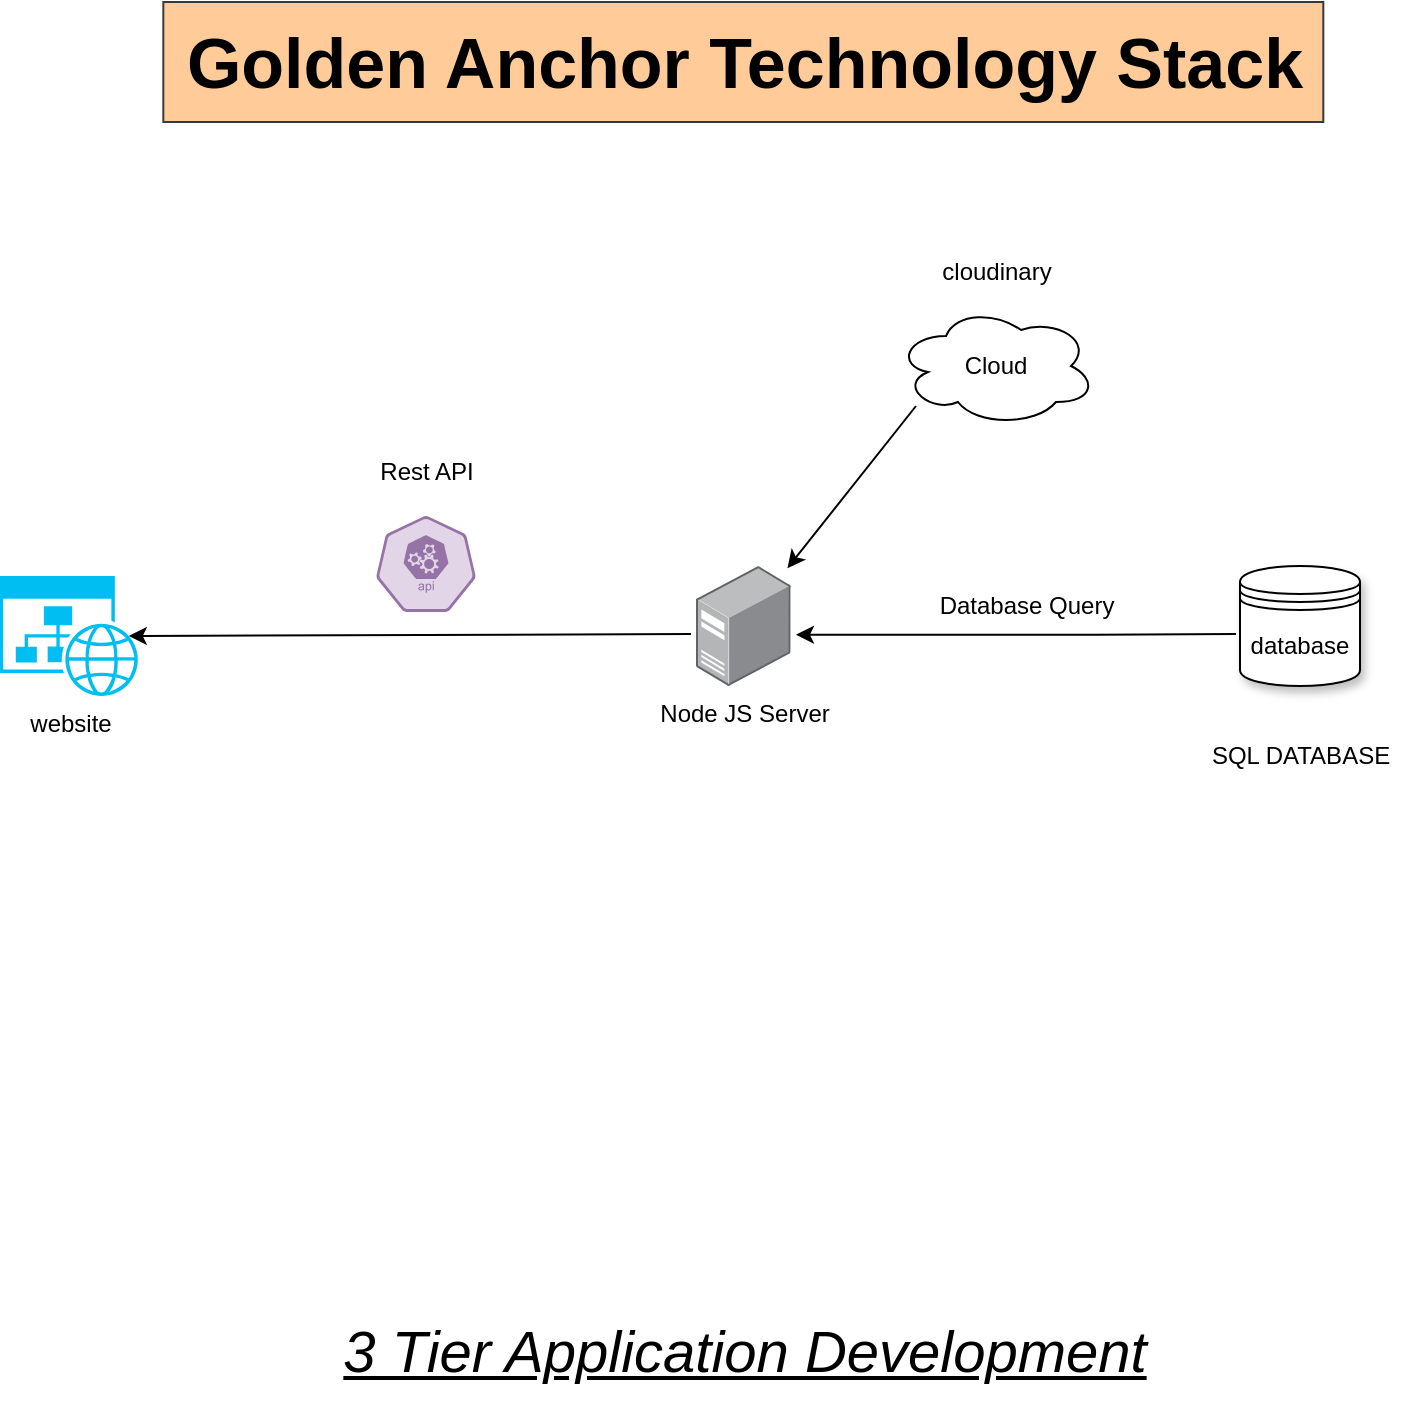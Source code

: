 <mxfile version="22.1.0" type="github" pages="3">
  <diagram id="DCN5xs8UGh32B5KGg4cj" name="Technology Stack">
    <mxGraphModel dx="880" dy="456" grid="1" gridSize="10" guides="1" tooltips="1" connect="1" arrows="1" fold="1" page="1" pageScale="1" pageWidth="850" pageHeight="1100" math="0" shadow="0">
      <root>
        <mxCell id="0" />
        <mxCell id="1" parent="0" />
        <mxCell id="epNoXzP8sw4O5vqpZWxc-1" value="database" style="shape=datastore;whiteSpace=wrap;html=1;rounded=1;shadow=1;" parent="1" vertex="1">
          <mxGeometry x="693" y="342" width="60" height="60" as="geometry" />
        </mxCell>
        <mxCell id="epNoXzP8sw4O5vqpZWxc-2" value="Node JS Server" style="image;points=[];aspect=fixed;html=1;align=center;shadow=0;dashed=0;image=img/lib/allied_telesis/computer_and_terminals/Server_Desktop.svg;rounded=1;" parent="1" vertex="1">
          <mxGeometry x="421" y="342" width="47.33" height="60" as="geometry" />
        </mxCell>
        <mxCell id="epNoXzP8sw4O5vqpZWxc-3" value="" style="endArrow=classic;html=1;rounded=1;entryX=1.056;entryY=0.573;entryDx=0;entryDy=0;entryPerimeter=0;" parent="1" target="epNoXzP8sw4O5vqpZWxc-2" edge="1">
          <mxGeometry width="50" height="50" relative="1" as="geometry">
            <mxPoint x="691" y="376" as="sourcePoint" />
            <mxPoint x="543" y="376.41" as="targetPoint" />
            <Array as="points">
              <mxPoint x="611" y="376.41" />
            </Array>
          </mxGeometry>
        </mxCell>
        <mxCell id="epNoXzP8sw4O5vqpZWxc-4" value="" style="html=1;dashed=0;whitespace=wrap;fillColor=#e1d5e7;strokeColor=#9673a6;points=[[0.005,0.63,0],[0.1,0.2,0],[0.9,0.2,0],[0.5,0,0],[0.995,0.63,0],[0.72,0.99,0],[0.5,1,0],[0.28,0.99,0]];verticalLabelPosition=bottom;align=center;verticalAlign=top;shape=mxgraph.kubernetes.icon;prIcon=api;rounded=1;" parent="1" vertex="1">
          <mxGeometry x="261" y="317" width="50" height="48" as="geometry" />
        </mxCell>
        <mxCell id="epNoXzP8sw4O5vqpZWxc-5" value="" style="endArrow=classic;html=1;rounded=1;exitX=-0.053;exitY=0.567;exitDx=0;exitDy=0;exitPerimeter=0;entryX=0.92;entryY=0.5;entryDx=0;entryDy=0;entryPerimeter=0;" parent="1" source="epNoXzP8sw4O5vqpZWxc-2" target="epNoXzP8sw4O5vqpZWxc-6" edge="1">
          <mxGeometry width="50" height="50" relative="1" as="geometry">
            <mxPoint x="383" y="377" as="sourcePoint" />
            <mxPoint x="233" y="376.47" as="targetPoint" />
          </mxGeometry>
        </mxCell>
        <mxCell id="epNoXzP8sw4O5vqpZWxc-6" value="website" style="verticalLabelPosition=bottom;html=1;verticalAlign=top;align=center;strokeColor=none;fillColor=#00BEF2;shape=mxgraph.azure.website_generic;pointerEvents=1;rounded=1;shadow=0;" parent="1" vertex="1">
          <mxGeometry x="73" y="347" width="70" height="60" as="geometry" />
        </mxCell>
        <mxCell id="pVTczKzlF2Af3unHGB62-1" value="Golden Anchor Technology Stack" style="text;html=1;align=center;verticalAlign=middle;resizable=0;points=[];autosize=1;strokeColor=#36393d;fillColor=#ffcc99;fontSize=35;fontStyle=1" parent="1" vertex="1">
          <mxGeometry x="154.66" y="60" width="580" height="60" as="geometry" />
        </mxCell>
        <mxCell id="pVTczKzlF2Af3unHGB62-3" value="Rest API" style="text;html=1;align=center;verticalAlign=middle;resizable=0;points=[];autosize=1;strokeColor=none;fillColor=none;" parent="1" vertex="1">
          <mxGeometry x="251" y="280" width="70" height="30" as="geometry" />
        </mxCell>
        <mxCell id="pVTczKzlF2Af3unHGB62-4" value="SQL DATABASE" style="text;html=1;align=center;verticalAlign=middle;resizable=0;points=[];autosize=1;strokeColor=none;fillColor=none;" parent="1" vertex="1">
          <mxGeometry x="668" y="422" width="110" height="30" as="geometry" />
        </mxCell>
        <mxCell id="pVTczKzlF2Af3unHGB62-7" value="Cloud" style="ellipse;shape=cloud;whiteSpace=wrap;html=1;align=center;" parent="1" vertex="1">
          <mxGeometry x="521" y="212" width="100" height="60" as="geometry" />
        </mxCell>
        <mxCell id="pVTczKzlF2Af3unHGB62-8" value="cloudinary" style="text;html=1;align=center;verticalAlign=middle;resizable=0;points=[];autosize=1;strokeColor=none;fillColor=none;" parent="1" vertex="1">
          <mxGeometry x="531" y="180" width="80" height="30" as="geometry" />
        </mxCell>
        <mxCell id="pVTczKzlF2Af3unHGB62-9" value="" style="endArrow=classic;html=1;rounded=1;entryX=0.966;entryY=0.018;entryDx=0;entryDy=0;entryPerimeter=0;" parent="1" target="epNoXzP8sw4O5vqpZWxc-2" edge="1">
          <mxGeometry width="50" height="50" relative="1" as="geometry">
            <mxPoint x="531" y="262" as="sourcePoint" />
            <mxPoint x="481" y="386" as="targetPoint" />
            <Array as="points" />
          </mxGeometry>
        </mxCell>
        <mxCell id="pVTczKzlF2Af3unHGB62-10" value="Database Query" style="text;html=1;align=center;verticalAlign=middle;resizable=0;points=[];autosize=1;strokeColor=none;fillColor=none;" parent="1" vertex="1">
          <mxGeometry x="531" y="347" width="110" height="30" as="geometry" />
        </mxCell>
        <mxCell id="pVTczKzlF2Af3unHGB62-16" value="3 Tier Application Development" style="text;html=1;align=center;verticalAlign=middle;resizable=0;points=[];autosize=1;strokeColor=none;fillColor=none;fontSize=29;fontStyle=6" parent="1" vertex="1">
          <mxGeometry x="229.66" y="710" width="430" height="50" as="geometry" />
        </mxCell>
      </root>
    </mxGraphModel>
  </diagram>
  <diagram name="mindmap" id="X7dNlaw1ycAOgsmjk5F8">
    <mxGraphModel dx="1035" dy="536" grid="1" gridSize="10" guides="1" tooltips="1" connect="1" arrows="1" fold="1" page="1" pageScale="1" pageWidth="850" pageHeight="1100" math="0" shadow="0">
      <root>
        <mxCell id="0" />
        <mxCell id="1" parent="0" />
        <mxCell id="vP9pcl3uwLg1Uck1mjrX-70" value="" style="edgeStyle=orthogonalEdgeStyle;rounded=1;orthogonalLoop=1;jettySize=auto;html=1;" parent="1" source="vP9pcl3uwLg1Uck1mjrX-44" target="vP9pcl3uwLg1Uck1mjrX-69" edge="1">
          <mxGeometry relative="1" as="geometry" />
        </mxCell>
        <mxCell id="vP9pcl3uwLg1Uck1mjrX-44" value="" style="verticalLabelPosition=bottom;html=1;verticalAlign=top;align=center;strokeColor=#36393d;fillColor=#ffcc99;shape=mxgraph.azure.website_generic;pointerEvents=1;rounded=1;" parent="1" vertex="1">
          <mxGeometry x="712" y="240" width="70" height="60" as="geometry" />
        </mxCell>
        <mxCell id="vP9pcl3uwLg1Uck1mjrX-45" value="Brand List" style="whiteSpace=wrap;html=1;rounded=1;arcSize=50;align=center;verticalAlign=middle;strokeWidth=1;autosize=1;spacing=4;treeFolding=1;treeMoving=1;newEdgeStyle={&quot;edgeStyle&quot;:&quot;entityRelationEdgeStyle&quot;,&quot;startArrow&quot;:&quot;none&quot;,&quot;endArrow&quot;:&quot;none&quot;,&quot;segment&quot;:10,&quot;curved&quot;:1,&quot;sourcePerimeterSpacing&quot;:0,&quot;targetPerimeterSpacing&quot;:0};sketch=1;curveFitting=1;jiggle=2;fillColor=#d5e8d4;gradientColor=#97d077;strokeColor=#82b366;" parent="1" vertex="1">
          <mxGeometry x="862" y="230" width="100" height="30" as="geometry" />
        </mxCell>
        <mxCell id="vP9pcl3uwLg1Uck1mjrX-46" value="" style="edgeStyle=entityRelationEdgeStyle;startArrow=none;endArrow=none;segment=10;curved=1;sourcePerimeterSpacing=0;targetPerimeterSpacing=0;rounded=1;exitX=1.005;exitY=0.173;exitDx=0;exitDy=0;exitPerimeter=0;" parent="1" source="vP9pcl3uwLg1Uck1mjrX-44" target="vP9pcl3uwLg1Uck1mjrX-45" edge="1">
          <mxGeometry relative="1" as="geometry">
            <mxPoint x="832" y="252" as="sourcePoint" />
            <Array as="points">
              <mxPoint x="772" y="250" />
              <mxPoint x="802" y="250" />
              <mxPoint x="792" y="252" />
            </Array>
          </mxGeometry>
        </mxCell>
        <mxCell id="vP9pcl3uwLg1Uck1mjrX-47" value="Product List" style="whiteSpace=wrap;html=1;rounded=1;arcSize=50;align=center;verticalAlign=middle;strokeWidth=1;autosize=1;spacing=4;treeFolding=1;treeMoving=1;newEdgeStyle={&quot;edgeStyle&quot;:&quot;entityRelationEdgeStyle&quot;,&quot;startArrow&quot;:&quot;none&quot;,&quot;endArrow&quot;:&quot;none&quot;,&quot;segment&quot;:10,&quot;curved&quot;:1,&quot;sourcePerimeterSpacing&quot;:0,&quot;targetPerimeterSpacing&quot;:0};sketch=1;curveFitting=1;jiggle=2;fillColor=#f8cecc;gradientColor=#ea6b66;strokeColor=#b85450;" parent="1" vertex="1">
          <mxGeometry x="857" y="290" width="110" height="30" as="geometry" />
        </mxCell>
        <mxCell id="vP9pcl3uwLg1Uck1mjrX-48" value="" style="edgeStyle=entityRelationEdgeStyle;startArrow=none;endArrow=none;segment=10;curved=1;sourcePerimeterSpacing=0;targetPerimeterSpacing=0;rounded=1;exitX=1.057;exitY=0.728;exitDx=0;exitDy=0;exitPerimeter=0;" parent="1" source="vP9pcl3uwLg1Uck1mjrX-44" target="vP9pcl3uwLg1Uck1mjrX-47" edge="1">
          <mxGeometry relative="1" as="geometry">
            <mxPoint x="832" y="312" as="sourcePoint" />
          </mxGeometry>
        </mxCell>
        <mxCell id="vP9pcl3uwLg1Uck1mjrX-49" value="Static Pages" style="whiteSpace=wrap;html=1;rounded=1;arcSize=50;align=center;verticalAlign=middle;strokeWidth=1;autosize=1;spacing=4;treeFolding=1;treeMoving=1;newEdgeStyle={&quot;edgeStyle&quot;:&quot;entityRelationEdgeStyle&quot;,&quot;startArrow&quot;:&quot;none&quot;,&quot;endArrow&quot;:&quot;none&quot;,&quot;segment&quot;:10,&quot;curved&quot;:1,&quot;sourcePerimeterSpacing&quot;:0,&quot;targetPerimeterSpacing&quot;:0};sketch=1;curveFitting=1;jiggle=2;" parent="1" vertex="1">
          <mxGeometry x="527" y="210" width="110" height="30" as="geometry" />
        </mxCell>
        <mxCell id="vP9pcl3uwLg1Uck1mjrX-50" value="" style="edgeStyle=entityRelationEdgeStyle;startArrow=none;endArrow=none;segment=10;curved=1;sourcePerimeterSpacing=0;targetPerimeterSpacing=0;rounded=1;exitX=0;exitY=0.333;exitDx=0;exitDy=0;exitPerimeter=0;" parent="1" source="vP9pcl3uwLg1Uck1mjrX-44" target="vP9pcl3uwLg1Uck1mjrX-49" edge="1">
          <mxGeometry relative="1" as="geometry">
            <mxPoint x="682" y="262.5" as="sourcePoint" />
            <Array as="points">
              <mxPoint x="702" y="260" />
              <mxPoint x="692" y="260" />
            </Array>
          </mxGeometry>
        </mxCell>
        <mxCell id="vP9pcl3uwLg1Uck1mjrX-51" value="Contact Us" style="whiteSpace=wrap;html=1;rounded=1;arcSize=50;align=center;verticalAlign=middle;strokeWidth=1;autosize=1;spacing=4;treeFolding=1;treeMoving=1;newEdgeStyle={&quot;edgeStyle&quot;:&quot;entityRelationEdgeStyle&quot;,&quot;startArrow&quot;:&quot;none&quot;,&quot;endArrow&quot;:&quot;none&quot;,&quot;segment&quot;:10,&quot;curved&quot;:1,&quot;sourcePerimeterSpacing&quot;:0,&quot;targetPerimeterSpacing&quot;:0};sketch=1;curveFitting=1;jiggle=2;" parent="1" vertex="1">
          <mxGeometry x="522" y="260" width="100" height="30" as="geometry" />
        </mxCell>
        <mxCell id="vP9pcl3uwLg1Uck1mjrX-52" value="" style="edgeStyle=entityRelationEdgeStyle;startArrow=none;endArrow=none;segment=10;curved=1;sourcePerimeterSpacing=0;targetPerimeterSpacing=0;rounded=1;exitX=0;exitY=0.5;exitDx=0;exitDy=0;exitPerimeter=0;" parent="1" source="vP9pcl3uwLg1Uck1mjrX-44" target="vP9pcl3uwLg1Uck1mjrX-51" edge="1">
          <mxGeometry relative="1" as="geometry">
            <mxPoint x="692" y="270" as="sourcePoint" />
          </mxGeometry>
        </mxCell>
        <mxCell id="vP9pcl3uwLg1Uck1mjrX-53" value="CART" style="whiteSpace=wrap;html=1;rounded=1;arcSize=50;align=center;verticalAlign=middle;strokeWidth=1;autosize=1;spacing=4;treeFolding=1;treeMoving=1;newEdgeStyle={&quot;edgeStyle&quot;:&quot;entityRelationEdgeStyle&quot;,&quot;startArrow&quot;:&quot;none&quot;,&quot;endArrow&quot;:&quot;none&quot;,&quot;segment&quot;:10,&quot;curved&quot;:1,&quot;sourcePerimeterSpacing&quot;:0,&quot;targetPerimeterSpacing&quot;:0};sketch=1;curveFitting=1;jiggle=2;fillColor=#f0a30a;fontColor=#000000;strokeColor=#BD7000;" parent="1" vertex="1">
          <mxGeometry x="522" y="310" width="80" height="30" as="geometry" />
        </mxCell>
        <mxCell id="vP9pcl3uwLg1Uck1mjrX-54" value="" style="edgeStyle=entityRelationEdgeStyle;startArrow=none;endArrow=none;segment=10;curved=1;sourcePerimeterSpacing=0;targetPerimeterSpacing=0;rounded=1;exitX=0;exitY=0.679;exitDx=0;exitDy=0;exitPerimeter=0;" parent="1" source="vP9pcl3uwLg1Uck1mjrX-44" target="vP9pcl3uwLg1Uck1mjrX-53" edge="1">
          <mxGeometry relative="1" as="geometry">
            <mxPoint x="712" y="270" as="sourcePoint" />
            <Array as="points">
              <mxPoint x="712" y="280" />
              <mxPoint x="712" y="280" />
            </Array>
          </mxGeometry>
        </mxCell>
        <mxCell id="vP9pcl3uwLg1Uck1mjrX-55" value="Category List&amp;nbsp;" style="whiteSpace=wrap;html=1;rounded=1;arcSize=50;align=center;verticalAlign=middle;strokeWidth=1;autosize=1;spacing=4;treeFolding=1;treeMoving=1;newEdgeStyle={&quot;edgeStyle&quot;:&quot;entityRelationEdgeStyle&quot;,&quot;startArrow&quot;:&quot;none&quot;,&quot;endArrow&quot;:&quot;none&quot;,&quot;segment&quot;:10,&quot;curved&quot;:1,&quot;sourcePerimeterSpacing&quot;:0,&quot;targetPerimeterSpacing&quot;:0};sketch=1;curveFitting=1;jiggle=2;fillColor=#e6d0de;gradientColor=#d5739d;strokeColor=#996185;" parent="1" vertex="1">
          <mxGeometry x="822" y="180" width="120" height="30" as="geometry" />
        </mxCell>
        <mxCell id="vP9pcl3uwLg1Uck1mjrX-56" value="" style="edgeStyle=entityRelationEdgeStyle;startArrow=none;endArrow=none;segment=10;curved=1;sourcePerimeterSpacing=0;targetPerimeterSpacing=0;rounded=1;exitX=0.9;exitY=-0.025;exitDx=0;exitDy=0;exitPerimeter=0;" parent="1" source="vP9pcl3uwLg1Uck1mjrX-44" target="vP9pcl3uwLg1Uck1mjrX-55" edge="1">
          <mxGeometry relative="1" as="geometry">
            <mxPoint x="802" y="222" as="sourcePoint" />
            <Array as="points">
              <mxPoint x="782" y="230" />
            </Array>
          </mxGeometry>
        </mxCell>
        <mxCell id="vP9pcl3uwLg1Uck1mjrX-69" value="&lt;div style=&quot;&quot;&gt;&lt;br&gt;&lt;/div&gt;" style="rhombus;whiteSpace=wrap;html=1;verticalAlign=top;fillColor=#ffcc99;strokeColor=#36393d;align=left;rounded=1;" parent="1" vertex="1">
          <mxGeometry x="707" y="400" width="80" height="80" as="geometry" />
        </mxCell>
        <mxCell id="vP9pcl3uwLg1Uck1mjrX-75" value="Authentication" style="text;html=1;align=center;verticalAlign=middle;resizable=0;points=[];autosize=1;strokeColor=none;fillColor=none;" parent="1" vertex="1">
          <mxGeometry x="697" y="470" width="100" height="30" as="geometry" />
        </mxCell>
        <mxCell id="vP9pcl3uwLg1Uck1mjrX-76" value="" style="endArrow=classic;html=1;rounded=0;" parent="1" edge="1">
          <mxGeometry width="50" height="50" relative="1" as="geometry">
            <mxPoint x="792" y="440" as="sourcePoint" />
            <mxPoint x="1092" y="440" as="targetPoint" />
          </mxGeometry>
        </mxCell>
        <mxCell id="vP9pcl3uwLg1Uck1mjrX-77" value="" style="endArrow=classic;html=1;rounded=0;exitX=0;exitY=0.5;exitDx=0;exitDy=0;" parent="1" source="vP9pcl3uwLg1Uck1mjrX-69" edge="1">
          <mxGeometry width="50" height="50" relative="1" as="geometry">
            <mxPoint x="702" y="440" as="sourcePoint" />
            <mxPoint x="392" y="440" as="targetPoint" />
          </mxGeometry>
        </mxCell>
        <mxCell id="vP9pcl3uwLg1Uck1mjrX-85" value="" style="edgeStyle=orthogonalEdgeStyle;rounded=0;orthogonalLoop=1;jettySize=auto;html=1;" parent="1" source="vP9pcl3uwLg1Uck1mjrX-78" target="vP9pcl3uwLg1Uck1mjrX-84" edge="1">
          <mxGeometry relative="1" as="geometry" />
        </mxCell>
        <mxCell id="vP9pcl3uwLg1Uck1mjrX-78" value="" style="outlineConnect=0;fontColor=#232F3E;gradientColor=none;fillColor=#232F3D;strokeColor=none;dashed=0;verticalLabelPosition=bottom;verticalAlign=top;align=center;html=1;fontSize=12;fontStyle=0;aspect=fixed;pointerEvents=1;shape=mxgraph.aws4.authenticated_user;" parent="1" vertex="1">
          <mxGeometry x="1102" y="390" width="78" height="78" as="geometry" />
        </mxCell>
        <mxCell id="vP9pcl3uwLg1Uck1mjrX-96" value="" style="edgeStyle=orthogonalEdgeStyle;rounded=0;orthogonalLoop=1;jettySize=auto;html=1;" parent="1" source="vP9pcl3uwLg1Uck1mjrX-79" target="vP9pcl3uwLg1Uck1mjrX-95" edge="1">
          <mxGeometry relative="1" as="geometry" />
        </mxCell>
        <mxCell id="vP9pcl3uwLg1Uck1mjrX-79" value="" style="sketch=0;outlineConnect=0;fillColor=#cce5ff;strokeColor=#36393d;dashed=0;verticalLabelPosition=bottom;verticalAlign=top;align=center;html=1;fontSize=12;fontStyle=0;aspect=fixed;pointerEvents=1;shape=mxgraph.aws4.authenticated_user;" parent="1" vertex="1">
          <mxGeometry x="282" y="392" width="78" height="78" as="geometry" />
        </mxCell>
        <mxCell id="vP9pcl3uwLg1Uck1mjrX-83" value="Login" style="text;html=1;align=center;verticalAlign=middle;resizable=0;points=[];autosize=1;strokeColor=#36393d;fillColor=#f9f7ed;" parent="1" vertex="1">
          <mxGeometry x="912" y="400" width="50" height="30" as="geometry" />
        </mxCell>
        <mxCell id="vP9pcl3uwLg1Uck1mjrX-94" value="" style="edgeStyle=orthogonalEdgeStyle;rounded=0;orthogonalLoop=1;jettySize=auto;html=1;entryX=0.5;entryY=0;entryDx=0;entryDy=0;" parent="1" source="vP9pcl3uwLg1Uck1mjrX-84" target="vP9pcl3uwLg1Uck1mjrX-100" edge="1">
          <mxGeometry relative="1" as="geometry">
            <mxPoint x="991" y="700" as="targetPoint" />
          </mxGeometry>
        </mxCell>
        <mxCell id="vP9pcl3uwLg1Uck1mjrX-164" value="dashboad options" style="edgeLabel;html=1;align=center;verticalAlign=middle;resizable=0;points=[];" parent="vP9pcl3uwLg1Uck1mjrX-94" vertex="1" connectable="0">
          <mxGeometry x="-0.515" y="-2" relative="1" as="geometry">
            <mxPoint as="offset" />
          </mxGeometry>
        </mxCell>
        <mxCell id="vP9pcl3uwLg1Uck1mjrX-84" value="" style="image;aspect=fixed;html=1;points=[];align=center;fontSize=12;image=img/lib/azure2/general/Dashboard.svg;imageBackground=#ffcc99;fillStyle=solid;" parent="1" vertex="1">
          <mxGeometry x="1107" y="570" width="68" height="48" as="geometry" />
        </mxCell>
        <mxCell id="vP9pcl3uwLg1Uck1mjrX-86" value="Admin" style="text;html=1;align=center;verticalAlign=middle;resizable=0;points=[];autosize=1;strokeColor=none;fillColor=none;" parent="1" vertex="1">
          <mxGeometry x="1107" y="360" width="60" height="30" as="geometry" />
        </mxCell>
        <mxCell id="vP9pcl3uwLg1Uck1mjrX-87" value="Customer" style="text;html=1;align=center;verticalAlign=middle;resizable=0;points=[];autosize=1;strokeColor=none;fillColor=none;" parent="1" vertex="1">
          <mxGeometry x="280" y="360" width="80" height="30" as="geometry" />
        </mxCell>
        <mxCell id="vP9pcl3uwLg1Uck1mjrX-88" value="admin dashboard&amp;nbsp;" style="text;html=1;align=center;verticalAlign=middle;resizable=0;points=[];autosize=1;strokeColor=none;fillColor=none;" parent="1" vertex="1">
          <mxGeometry x="972" y="579" width="120" height="30" as="geometry" />
        </mxCell>
        <mxCell id="vP9pcl3uwLg1Uck1mjrX-95" value="" style="verticalLabelPosition=bottom;html=1;verticalAlign=top;align=center;strokeColor=#36393d;fillColor=#ffcc99;shape=mxgraph.azure.website_generic;pointerEvents=1;rounded=1;" parent="1" vertex="1">
          <mxGeometry x="286" y="579" width="70" height="60" as="geometry" />
        </mxCell>
        <mxCell id="vP9pcl3uwLg1Uck1mjrX-97" value="customer access" style="text;html=1;align=center;verticalAlign=middle;resizable=0;points=[];autosize=1;strokeColor=none;fillColor=none;" parent="1" vertex="1">
          <mxGeometry x="362" y="594" width="110" height="30" as="geometry" />
        </mxCell>
        <mxCell id="vP9pcl3uwLg1Uck1mjrX-99" value="Golden Anchor Features Mind Map" style="text;html=1;align=center;verticalAlign=middle;resizable=0;points=[];autosize=1;strokeColor=#36393d;fillColor=#ffcc99;fontSize=35;fontStyle=1" parent="1" vertex="1">
          <mxGeometry x="507" y="60" width="600" height="60" as="geometry" />
        </mxCell>
        <mxCell id="vP9pcl3uwLg1Uck1mjrX-100" value="Dashboard Feature" style="swimlane;fontStyle=0;childLayout=stackLayout;horizontal=1;startSize=26;horizontalStack=0;resizeParent=1;resizeParentMax=0;resizeLast=0;collapsible=1;marginBottom=0;align=center;fontSize=14;" parent="1" vertex="1">
          <mxGeometry x="1061" y="765" width="231" height="272" as="geometry">
            <mxRectangle x="609" y="930" width="60" height="30" as="alternateBounds" />
          </mxGeometry>
        </mxCell>
        <mxCell id="vP9pcl3uwLg1Uck1mjrX-101" value="Acccount Request Approval" style="text;strokeColor=#36393d;fillColor=#f9f7ed;spacingLeft=4;spacingRight=4;overflow=hidden;rotatable=0;points=[[0,0.5],[1,0.5]];portConstraint=eastwest;fontSize=12;whiteSpace=wrap;html=1;" parent="vP9pcl3uwLg1Uck1mjrX-100" vertex="1">
          <mxGeometry y="26" width="231" height="30" as="geometry" />
        </mxCell>
        <mxCell id="vP9pcl3uwLg1Uck1mjrX-102" value="Customer List Table with somw action&amp;nbsp;" style="text;strokeColor=#666666;fillColor=#f5f5f5;spacingLeft=4;spacingRight=4;overflow=hidden;rotatable=0;points=[[0,0.5],[1,0.5]];portConstraint=eastwest;fontSize=12;whiteSpace=wrap;html=1;gradientColor=#b3b3b3;" parent="vP9pcl3uwLg1Uck1mjrX-100" vertex="1">
          <mxGeometry y="56" width="231" height="36" as="geometry" />
        </mxCell>
        <mxCell id="vP9pcl3uwLg1Uck1mjrX-103" value="Quotation Requess&amp;nbsp;" style="text;strokeColor=#BD7000;fillColor=#f0a30a;spacingLeft=4;spacingRight=4;overflow=hidden;rotatable=0;points=[[0,0.5],[1,0.5]];portConstraint=eastwest;fontSize=12;whiteSpace=wrap;html=1;fontColor=#000000;" parent="vP9pcl3uwLg1Uck1mjrX-100" vertex="1">
          <mxGeometry y="92" width="231" height="30" as="geometry" />
        </mxCell>
        <mxCell id="vP9pcl3uwLg1Uck1mjrX-117" value="Confirmed Order / Invoice" style="text;strokeColor=none;fillColor=none;spacingLeft=4;spacingRight=4;overflow=hidden;rotatable=0;points=[[0,0.5],[1,0.5]];portConstraint=eastwest;fontSize=12;whiteSpace=wrap;html=1;" parent="vP9pcl3uwLg1Uck1mjrX-100" vertex="1">
          <mxGeometry y="122" width="231" height="30" as="geometry" />
        </mxCell>
        <mxCell id="vP9pcl3uwLg1Uck1mjrX-118" value="Product Manage ( curd )&amp;nbsp;" style="text;strokeColor=#b85450;fillColor=#f8cecc;spacingLeft=4;spacingRight=4;overflow=hidden;rotatable=0;points=[[0,0.5],[1,0.5]];portConstraint=eastwest;fontSize=12;whiteSpace=wrap;html=1;gradientColor=#ea6b66;" parent="vP9pcl3uwLg1Uck1mjrX-100" vertex="1">
          <mxGeometry y="152" width="231" height="30" as="geometry" />
        </mxCell>
        <mxCell id="vP9pcl3uwLg1Uck1mjrX-119" value="Manage Brand&lt;br&gt;" style="text;strokeColor=#82b366;fillColor=#d5e8d4;spacingLeft=4;spacingRight=4;overflow=hidden;rotatable=0;points=[[0,0.5],[1,0.5]];portConstraint=eastwest;fontSize=12;whiteSpace=wrap;html=1;gradientColor=#97d077;" parent="vP9pcl3uwLg1Uck1mjrX-100" vertex="1">
          <mxGeometry y="182" width="231" height="30" as="geometry" />
        </mxCell>
        <mxCell id="vP9pcl3uwLg1Uck1mjrX-122" value="Manage Category" style="text;strokeColor=#996185;fillColor=#e6d0de;spacingLeft=4;spacingRight=4;overflow=hidden;rotatable=0;points=[[0,0.5],[1,0.5]];portConstraint=eastwest;fontSize=12;whiteSpace=wrap;html=1;gradientColor=#d5739d;" parent="vP9pcl3uwLg1Uck1mjrX-100" vertex="1">
          <mxGeometry y="212" width="231" height="30" as="geometry" />
        </mxCell>
        <mxCell id="vP9pcl3uwLg1Uck1mjrX-120" value="Order Shipment Status Manage" style="text;strokeColor=#C73500;fillColor=#fa6800;spacingLeft=4;spacingRight=4;overflow=hidden;rotatable=0;points=[[0,0.5],[1,0.5]];portConstraint=eastwest;fontSize=12;whiteSpace=wrap;html=1;fontColor=#000000;" parent="vP9pcl3uwLg1Uck1mjrX-100" vertex="1">
          <mxGeometry y="242" width="231" height="30" as="geometry" />
        </mxCell>
        <mxCell id="vP9pcl3uwLg1Uck1mjrX-105" value="Login" style="text;html=1;align=center;verticalAlign=middle;resizable=0;points=[];autosize=1;strokeColor=#36393d;fillColor=#f9f7ed;rotation=0;" parent="1" vertex="1">
          <mxGeometry x="422" y="455" width="50" height="30" as="geometry" />
        </mxCell>
        <mxCell id="vP9pcl3uwLg1Uck1mjrX-106" value="Request Registration&lt;br&gt;then login" style="text;html=1;align=center;verticalAlign=middle;resizable=0;points=[];autosize=1;fillColor=#f9f7ed;strokeColor=#36393d;" parent="1" vertex="1">
          <mxGeometry x="512" y="450" width="140" height="40" as="geometry" />
        </mxCell>
        <mxCell id="vP9pcl3uwLg1Uck1mjrX-107" value="Or" style="text;html=1;align=center;verticalAlign=middle;resizable=0;points=[];autosize=1;strokeColor=none;fillColor=none;" parent="1" vertex="1">
          <mxGeometry x="472" y="455" width="40" height="30" as="geometry" />
        </mxCell>
        <mxCell id="vP9pcl3uwLg1Uck1mjrX-115" value="" style="endArrow=classic;html=1;rounded=0;exitX=0.633;exitY=1.114;exitDx=0;exitDy=0;exitPerimeter=0;" parent="1" source="vP9pcl3uwLg1Uck1mjrX-106" edge="1">
          <mxGeometry width="50" height="50" relative="1" as="geometry">
            <mxPoint x="670" y="625" as="sourcePoint" />
            <mxPoint x="1060" y="805" as="targetPoint" />
          </mxGeometry>
        </mxCell>
        <mxCell id="vP9pcl3uwLg1Uck1mjrX-162" value="registraion reqest sent to admin for approval&amp;nbsp;" style="edgeLabel;html=1;align=center;verticalAlign=middle;resizable=0;points=[];" parent="vP9pcl3uwLg1Uck1mjrX-115" vertex="1" connectable="0">
          <mxGeometry x="-0.106" y="2" relative="1" as="geometry">
            <mxPoint x="13" y="11" as="offset" />
          </mxGeometry>
        </mxCell>
        <mxCell id="vP9pcl3uwLg1Uck1mjrX-116" value="" style="endArrow=classic;html=1;rounded=0;" parent="1" edge="1">
          <mxGeometry width="50" height="50" relative="1" as="geometry">
            <mxPoint x="350" y="485" as="sourcePoint" />
            <mxPoint x="1060" y="835" as="targetPoint" />
          </mxGeometry>
        </mxCell>
        <mxCell id="vP9pcl3uwLg1Uck1mjrX-163" value="admin can manage customer" style="edgeLabel;html=1;align=center;verticalAlign=middle;resizable=0;points=[];" parent="vP9pcl3uwLg1Uck1mjrX-116" vertex="1" connectable="0">
          <mxGeometry x="-0.028" y="2" relative="1" as="geometry">
            <mxPoint x="-114" y="-48" as="offset" />
          </mxGeometry>
        </mxCell>
        <mxCell id="vP9pcl3uwLg1Uck1mjrX-133" value="" style="edgeStyle=entityRelationEdgeStyle;endArrow=classic;html=1;rounded=0;endSize=8;startSize=8;entryX=1;entryY=0.5;entryDx=0;entryDy=0;fillColor=#f8cecc;strokeColor=#b85450;gradientColor=#ea6b66;" parent="1" target="vP9pcl3uwLg1Uck1mjrX-47" edge="1">
          <mxGeometry width="50" height="50" relative="1" as="geometry">
            <mxPoint x="1300" y="935" as="sourcePoint" />
            <mxPoint x="1260" y="265" as="targetPoint" />
            <Array as="points">
              <mxPoint x="1350" y="625" />
              <mxPoint x="1340" y="565" />
              <mxPoint x="1350" y="615" />
              <mxPoint x="1380" y="615" />
              <mxPoint x="1350" y="615" />
              <mxPoint x="1190" y="305" />
              <mxPoint x="1360" y="615" />
            </Array>
          </mxGeometry>
        </mxCell>
        <mxCell id="vP9pcl3uwLg1Uck1mjrX-137" value="" style="edgeStyle=elbowEdgeStyle;elbow=horizontal;endArrow=classic;html=1;curved=0;rounded=0;endSize=8;startSize=8;exitX=1;exitY=0.5;exitDx=0;exitDy=0;" parent="1" edge="1">
          <mxGeometry width="50" height="50" relative="1" as="geometry">
            <mxPoint x="1288" y="989" as="sourcePoint" />
            <mxPoint x="930" y="199.0" as="targetPoint" />
            <Array as="points">
              <mxPoint x="1488" y="849" />
            </Array>
          </mxGeometry>
        </mxCell>
        <mxCell id="vP9pcl3uwLg1Uck1mjrX-139" value="" style="edgeStyle=elbowEdgeStyle;elbow=horizontal;endArrow=classic;html=1;curved=0;rounded=0;endSize=8;startSize=8;exitX=1;exitY=0.5;exitDx=0;exitDy=0;strokeColor=#238b2f;" parent="1" source="vP9pcl3uwLg1Uck1mjrX-119" edge="1">
          <mxGeometry width="50" height="50" relative="1" as="geometry">
            <mxPoint x="1320" y="1030" as="sourcePoint" />
            <mxPoint x="962" y="240.0" as="targetPoint" />
            <Array as="points">
              <mxPoint x="1450" y="625" />
            </Array>
          </mxGeometry>
        </mxCell>
        <mxCell id="vP9pcl3uwLg1Uck1mjrX-140" value="customer access" style="swimlane;fontStyle=0;childLayout=stackLayout;horizontal=1;startSize=26;horizontalStack=0;resizeParent=1;resizeParentMax=0;resizeLast=0;collapsible=1;marginBottom=0;align=center;fontSize=14;" parent="1" vertex="1">
          <mxGeometry x="205.5" y="765" width="231" height="176" as="geometry">
            <mxRectangle x="609" y="930" width="60" height="30" as="alternateBounds" />
          </mxGeometry>
        </mxCell>
        <mxCell id="vP9pcl3uwLg1Uck1mjrX-141" value="Account Profile /&amp;nbsp; Edit Profile" style="text;strokeColor=#36393d;fillColor=#f9f7ed;spacingLeft=4;spacingRight=4;overflow=hidden;rotatable=0;points=[[0,0.5],[1,0.5]];portConstraint=eastwest;fontSize=12;whiteSpace=wrap;html=1;" parent="vP9pcl3uwLg1Uck1mjrX-140" vertex="1">
          <mxGeometry y="26" width="231" height="30" as="geometry" />
        </mxCell>
        <mxCell id="vP9pcl3uwLg1Uck1mjrX-143" value="Quatation Requests" style="text;strokeColor=#BD7000;fillColor=#f0a30a;spacingLeft=4;spacingRight=4;overflow=hidden;rotatable=0;points=[[0,0.5],[1,0.5]];portConstraint=eastwest;fontSize=12;whiteSpace=wrap;html=1;fontColor=#000000;" parent="vP9pcl3uwLg1Uck1mjrX-140" vertex="1">
          <mxGeometry y="56" width="231" height="30" as="geometry" />
        </mxCell>
        <mxCell id="vP9pcl3uwLg1Uck1mjrX-144" value="Quatatio n Recived" style="text;strokeColor=none;fillColor=none;spacingLeft=4;spacingRight=4;overflow=hidden;rotatable=0;points=[[0,0.5],[1,0.5]];portConstraint=eastwest;fontSize=12;whiteSpace=wrap;html=1;" parent="vP9pcl3uwLg1Uck1mjrX-140" vertex="1">
          <mxGeometry y="86" width="231" height="30" as="geometry" />
        </mxCell>
        <mxCell id="vP9pcl3uwLg1Uck1mjrX-148" value="Order Status" style="text;strokeColor=#C73500;fillColor=#fa6800;spacingLeft=4;spacingRight=4;overflow=hidden;rotatable=0;points=[[0,0.5],[1,0.5]];portConstraint=eastwest;fontSize=12;whiteSpace=wrap;html=1;fontColor=#000000;" parent="vP9pcl3uwLg1Uck1mjrX-140" vertex="1">
          <mxGeometry y="116" width="231" height="30" as="geometry" />
        </mxCell>
        <mxCell id="vP9pcl3uwLg1Uck1mjrX-172" value="Past orders and invoices" style="text;spacingLeft=4;spacingRight=4;overflow=hidden;rotatable=0;points=[[0,0.5],[1,0.5]];portConstraint=eastwest;fontSize=12;whiteSpace=wrap;html=1;" parent="vP9pcl3uwLg1Uck1mjrX-140" vertex="1">
          <mxGeometry y="146" width="231" height="30" as="geometry" />
        </mxCell>
        <mxCell id="vP9pcl3uwLg1Uck1mjrX-151" value="" style="endArrow=classic;startArrow=classic;html=1;rounded=0;exitX=1;exitY=0.5;exitDx=0;exitDy=0;" parent="1" source="vP9pcl3uwLg1Uck1mjrX-141" edge="1">
          <mxGeometry width="50" height="50" relative="1" as="geometry">
            <mxPoint x="560" y="825" as="sourcePoint" />
            <mxPoint x="1060" y="845" as="targetPoint" />
          </mxGeometry>
        </mxCell>
        <mxCell id="vP9pcl3uwLg1Uck1mjrX-161" value="admin and user both can update user data without company name" style="edgeLabel;html=1;align=center;verticalAlign=middle;resizable=0;points=[];" parent="vP9pcl3uwLg1Uck1mjrX-151" vertex="1" connectable="0">
          <mxGeometry x="-0.206" y="3" relative="1" as="geometry">
            <mxPoint as="offset" />
          </mxGeometry>
        </mxCell>
        <mxCell id="vP9pcl3uwLg1Uck1mjrX-155" value="" style="endArrow=classic;html=1;rounded=0;exitX=0;exitY=0.5;exitDx=0;exitDy=0;entryX=0;entryY=0.5;entryDx=0;entryDy=0;strokeColor=#f0a30a;" parent="1" target="vP9pcl3uwLg1Uck1mjrX-143" edge="1">
          <mxGeometry width="50" height="50" relative="1" as="geometry">
            <mxPoint x="520" y="325" as="sourcePoint" />
            <mxPoint x="200" y="855" as="targetPoint" />
            <Array as="points">
              <mxPoint x="180" y="325" />
              <mxPoint x="180" y="836" />
            </Array>
          </mxGeometry>
        </mxCell>
        <mxCell id="vP9pcl3uwLg1Uck1mjrX-157" value="" style="endArrow=classic;html=1;rounded=0;exitX=0.996;exitY=0.467;exitDx=0;exitDy=0;exitPerimeter=0;" parent="1" source="vP9pcl3uwLg1Uck1mjrX-143" edge="1">
          <mxGeometry width="50" height="50" relative="1" as="geometry">
            <mxPoint x="490" y="835" as="sourcePoint" />
            <mxPoint x="1060" y="865" as="targetPoint" />
          </mxGeometry>
        </mxCell>
        <mxCell id="vP9pcl3uwLg1Uck1mjrX-160" value="quatation reqest sent to admin" style="edgeLabel;html=1;align=center;verticalAlign=middle;resizable=0;points=[];" parent="vP9pcl3uwLg1Uck1mjrX-157" vertex="1" connectable="0">
          <mxGeometry x="-0.257" y="1" relative="1" as="geometry">
            <mxPoint as="offset" />
          </mxGeometry>
        </mxCell>
        <mxCell id="vP9pcl3uwLg1Uck1mjrX-158" value="" style="endArrow=classic;html=1;rounded=0;exitX=1;exitY=0.5;exitDx=0;exitDy=0;entryX=1;entryY=0.5;entryDx=0;entryDy=0;" parent="1" target="vP9pcl3uwLg1Uck1mjrX-144" edge="1">
          <mxGeometry width="50" height="50" relative="1" as="geometry">
            <mxPoint x="1060" y="875" as="sourcePoint" />
            <mxPoint x="780" y="885" as="targetPoint" />
          </mxGeometry>
        </mxCell>
        <mxCell id="vP9pcl3uwLg1Uck1mjrX-159" value="if request accept" style="edgeLabel;html=1;align=center;verticalAlign=middle;resizable=0;points=[];" parent="vP9pcl3uwLg1Uck1mjrX-158" vertex="1" connectable="0">
          <mxGeometry x="0.892" y="-1" relative="1" as="geometry">
            <mxPoint x="167" y="1" as="offset" />
          </mxGeometry>
        </mxCell>
        <mxCell id="FNAFnBcooGpAhMedo0pl-1" value="Text" style="edgeLabel;html=1;align=center;verticalAlign=middle;resizable=0;points=[];" vertex="1" connectable="0" parent="vP9pcl3uwLg1Uck1mjrX-158">
          <mxGeometry x="0.054" y="-1" relative="1" as="geometry">
            <mxPoint as="offset" />
          </mxGeometry>
        </mxCell>
        <mxCell id="vP9pcl3uwLg1Uck1mjrX-167" value="" style="endArrow=classic;html=1;rounded=0;exitX=0.365;exitY=0.797;exitDx=0;exitDy=0;exitPerimeter=0;" parent="1" source="vP9pcl3uwLg1Uck1mjrX-95" edge="1">
          <mxGeometry width="50" height="50" relative="1" as="geometry">
            <mxPoint x="307" y="645" as="sourcePoint" />
            <mxPoint x="312" y="765" as="targetPoint" />
          </mxGeometry>
        </mxCell>
        <mxCell id="vP9pcl3uwLg1Uck1mjrX-168" value="customer access that require login" style="edgeLabel;html=1;align=center;verticalAlign=middle;resizable=0;points=[];" parent="vP9pcl3uwLg1Uck1mjrX-167" vertex="1" connectable="0">
          <mxGeometry x="0.041" y="4" relative="1" as="geometry">
            <mxPoint y="-1" as="offset" />
          </mxGeometry>
        </mxCell>
        <mxCell id="vP9pcl3uwLg1Uck1mjrX-169" value="" style="endArrow=classic;html=1;rounded=0;" parent="1" edge="1">
          <mxGeometry width="50" height="50" relative="1" as="geometry">
            <mxPoint x="1060" y="1025" as="sourcePoint" />
            <mxPoint x="440" y="895" as="targetPoint" />
          </mxGeometry>
        </mxCell>
        <mxCell id="vP9pcl3uwLg1Uck1mjrX-171" value="admin can manage ship status that can see the customer" style="edgeLabel;html=1;align=center;verticalAlign=middle;resizable=0;points=[];" parent="vP9pcl3uwLg1Uck1mjrX-169" vertex="1" connectable="0">
          <mxGeometry x="0.291" y="-1" relative="1" as="geometry">
            <mxPoint x="12" y="7" as="offset" />
          </mxGeometry>
        </mxCell>
        <mxCell id="FNAFnBcooGpAhMedo0pl-2" value="" style="endArrow=classic;html=1;rounded=0;exitX=0.996;exitY=0.467;exitDx=0;exitDy=0;exitPerimeter=0;" edge="1" parent="1">
          <mxGeometry width="50" height="50" relative="1" as="geometry">
            <mxPoint x="437" y="870" as="sourcePoint" />
            <mxPoint x="1061" y="900" as="targetPoint" />
          </mxGeometry>
        </mxCell>
        <mxCell id="FNAFnBcooGpAhMedo0pl-3" value="customer confirm order&lt;br&gt;" style="edgeLabel;html=1;align=center;verticalAlign=middle;resizable=0;points=[];" vertex="1" connectable="0" parent="FNAFnBcooGpAhMedo0pl-2">
          <mxGeometry x="-0.257" y="1" relative="1" as="geometry">
            <mxPoint as="offset" />
          </mxGeometry>
        </mxCell>
      </root>
    </mxGraphModel>
  </diagram>
  <diagram id="Pc6LIhCLlwOLq5s8xEDM" name="DB ERD">
    <mxGraphModel dx="3050" dy="1140" grid="1" gridSize="10" guides="1" tooltips="1" connect="1" arrows="1" fold="1" page="1" pageScale="1" pageWidth="850" pageHeight="1100" math="0" shadow="0">
      <root>
        <mxCell id="0" />
        <mxCell id="1" parent="0" />
        <mxCell id="c68S6NJlZKySQbgMncnv-1" value="User" style="shape=table;startSize=30;container=1;collapsible=1;childLayout=tableLayout;fixedRows=1;rowLines=0;fontStyle=1;align=center;resizeLast=1;html=1;shadow=1;sketch=1;curveFitting=1;jiggle=2;" parent="1" vertex="1">
          <mxGeometry x="210" y="340" width="180" height="210" as="geometry" />
        </mxCell>
        <mxCell id="c68S6NJlZKySQbgMncnv-2" value="" style="shape=tableRow;horizontal=0;startSize=0;swimlaneHead=0;swimlaneBody=0;fillColor=none;collapsible=0;dropTarget=0;points=[[0,0.5],[1,0.5]];portConstraint=eastwest;top=0;left=0;right=0;bottom=1;shadow=1;sketch=1;curveFitting=1;jiggle=2;" parent="c68S6NJlZKySQbgMncnv-1" vertex="1">
          <mxGeometry y="30" width="180" height="30" as="geometry" />
        </mxCell>
        <mxCell id="c68S6NJlZKySQbgMncnv-3" value="PK" style="shape=partialRectangle;connectable=0;fillColor=none;top=0;left=0;bottom=0;right=0;fontStyle=1;overflow=hidden;whiteSpace=wrap;html=1;shadow=1;sketch=1;curveFitting=1;jiggle=2;" parent="c68S6NJlZKySQbgMncnv-2" vertex="1">
          <mxGeometry width="30" height="30" as="geometry">
            <mxRectangle width="30" height="30" as="alternateBounds" />
          </mxGeometry>
        </mxCell>
        <mxCell id="c68S6NJlZKySQbgMncnv-4" value="id" style="shape=partialRectangle;connectable=0;fillColor=none;top=0;left=0;bottom=0;right=0;align=left;spacingLeft=6;fontStyle=5;overflow=hidden;whiteSpace=wrap;html=1;shadow=1;sketch=1;curveFitting=1;jiggle=2;" parent="c68S6NJlZKySQbgMncnv-2" vertex="1">
          <mxGeometry x="30" width="150" height="30" as="geometry">
            <mxRectangle width="150" height="30" as="alternateBounds" />
          </mxGeometry>
        </mxCell>
        <mxCell id="c68S6NJlZKySQbgMncnv-5" value="" style="shape=tableRow;horizontal=0;startSize=0;swimlaneHead=0;swimlaneBody=0;fillColor=none;collapsible=0;dropTarget=0;points=[[0,0.5],[1,0.5]];portConstraint=eastwest;top=0;left=0;right=0;bottom=0;shadow=1;sketch=1;curveFitting=1;jiggle=2;" parent="c68S6NJlZKySQbgMncnv-1" vertex="1">
          <mxGeometry y="60" width="180" height="30" as="geometry" />
        </mxCell>
        <mxCell id="c68S6NJlZKySQbgMncnv-6" value="" style="shape=partialRectangle;connectable=0;fillColor=none;top=0;left=0;bottom=0;right=0;editable=1;overflow=hidden;whiteSpace=wrap;html=1;shadow=1;sketch=1;curveFitting=1;jiggle=2;" parent="c68S6NJlZKySQbgMncnv-5" vertex="1">
          <mxGeometry width="30" height="30" as="geometry">
            <mxRectangle width="30" height="30" as="alternateBounds" />
          </mxGeometry>
        </mxCell>
        <mxCell id="c68S6NJlZKySQbgMncnv-7" value="username" style="shape=partialRectangle;connectable=0;fillColor=none;top=0;left=0;bottom=0;right=0;align=left;spacingLeft=6;overflow=hidden;whiteSpace=wrap;html=1;shadow=1;sketch=1;curveFitting=1;jiggle=2;" parent="c68S6NJlZKySQbgMncnv-5" vertex="1">
          <mxGeometry x="30" width="150" height="30" as="geometry">
            <mxRectangle width="150" height="30" as="alternateBounds" />
          </mxGeometry>
        </mxCell>
        <mxCell id="c68S6NJlZKySQbgMncnv-8" value="" style="shape=tableRow;horizontal=0;startSize=0;swimlaneHead=0;swimlaneBody=0;fillColor=none;collapsible=0;dropTarget=0;points=[[0,0.5],[1,0.5]];portConstraint=eastwest;top=0;left=0;right=0;bottom=0;shadow=1;sketch=1;curveFitting=1;jiggle=2;" parent="c68S6NJlZKySQbgMncnv-1" vertex="1">
          <mxGeometry y="90" width="180" height="30" as="geometry" />
        </mxCell>
        <mxCell id="c68S6NJlZKySQbgMncnv-9" value="" style="shape=partialRectangle;connectable=0;fillColor=none;top=0;left=0;bottom=0;right=0;editable=1;overflow=hidden;whiteSpace=wrap;html=1;shadow=1;sketch=1;curveFitting=1;jiggle=2;" parent="c68S6NJlZKySQbgMncnv-8" vertex="1">
          <mxGeometry width="30" height="30" as="geometry">
            <mxRectangle width="30" height="30" as="alternateBounds" />
          </mxGeometry>
        </mxCell>
        <mxCell id="c68S6NJlZKySQbgMncnv-10" value="email" style="shape=partialRectangle;connectable=0;fillColor=none;top=0;left=0;bottom=0;right=0;align=left;spacingLeft=6;overflow=hidden;whiteSpace=wrap;html=1;shadow=1;sketch=1;curveFitting=1;jiggle=2;" parent="c68S6NJlZKySQbgMncnv-8" vertex="1">
          <mxGeometry x="30" width="150" height="30" as="geometry">
            <mxRectangle width="150" height="30" as="alternateBounds" />
          </mxGeometry>
        </mxCell>
        <mxCell id="c68S6NJlZKySQbgMncnv-11" value="" style="shape=tableRow;horizontal=0;startSize=0;swimlaneHead=0;swimlaneBody=0;fillColor=none;collapsible=0;dropTarget=0;points=[[0,0.5],[1,0.5]];portConstraint=eastwest;top=0;left=0;right=0;bottom=0;shadow=1;sketch=1;curveFitting=1;jiggle=2;" parent="c68S6NJlZKySQbgMncnv-1" vertex="1">
          <mxGeometry y="120" width="180" height="30" as="geometry" />
        </mxCell>
        <mxCell id="c68S6NJlZKySQbgMncnv-12" value="" style="shape=partialRectangle;connectable=0;fillColor=none;top=0;left=0;bottom=0;right=0;editable=1;overflow=hidden;whiteSpace=wrap;html=1;shadow=1;sketch=1;curveFitting=1;jiggle=2;" parent="c68S6NJlZKySQbgMncnv-11" vertex="1">
          <mxGeometry width="30" height="30" as="geometry">
            <mxRectangle width="30" height="30" as="alternateBounds" />
          </mxGeometry>
        </mxCell>
        <mxCell id="c68S6NJlZKySQbgMncnv-13" value="password" style="shape=partialRectangle;connectable=0;fillColor=none;top=0;left=0;bottom=0;right=0;align=left;spacingLeft=6;overflow=hidden;whiteSpace=wrap;html=1;shadow=1;sketch=1;curveFitting=1;jiggle=2;" parent="c68S6NJlZKySQbgMncnv-11" vertex="1">
          <mxGeometry x="30" width="150" height="30" as="geometry">
            <mxRectangle width="150" height="30" as="alternateBounds" />
          </mxGeometry>
        </mxCell>
        <mxCell id="ioVTOcUu02dAI-kJ4zyM-1" value="" style="shape=tableRow;horizontal=0;startSize=0;swimlaneHead=0;swimlaneBody=0;fillColor=none;collapsible=0;dropTarget=0;points=[[0,0.5],[1,0.5]];portConstraint=eastwest;top=0;left=0;right=0;bottom=0;shadow=1;sketch=1;curveFitting=1;jiggle=2;" parent="c68S6NJlZKySQbgMncnv-1" vertex="1">
          <mxGeometry y="150" width="180" height="30" as="geometry" />
        </mxCell>
        <mxCell id="ioVTOcUu02dAI-kJ4zyM-2" value="" style="shape=partialRectangle;connectable=0;fillColor=none;top=0;left=0;bottom=0;right=0;editable=1;overflow=hidden;whiteSpace=wrap;html=1;shadow=1;sketch=1;curveFitting=1;jiggle=2;" parent="ioVTOcUu02dAI-kJ4zyM-1" vertex="1">
          <mxGeometry width="30" height="30" as="geometry">
            <mxRectangle width="30" height="30" as="alternateBounds" />
          </mxGeometry>
        </mxCell>
        <mxCell id="ioVTOcUu02dAI-kJ4zyM-3" value="customer ?&amp;nbsp;" style="shape=partialRectangle;connectable=0;fillColor=none;top=0;left=0;bottom=0;right=0;align=left;spacingLeft=6;overflow=hidden;whiteSpace=wrap;html=1;shadow=1;sketch=1;curveFitting=1;jiggle=2;" parent="ioVTOcUu02dAI-kJ4zyM-1" vertex="1">
          <mxGeometry x="30" width="150" height="30" as="geometry">
            <mxRectangle width="150" height="30" as="alternateBounds" />
          </mxGeometry>
        </mxCell>
        <mxCell id="ioVTOcUu02dAI-kJ4zyM-4" value="" style="shape=tableRow;horizontal=0;startSize=0;swimlaneHead=0;swimlaneBody=0;fillColor=none;collapsible=0;dropTarget=0;points=[[0,0.5],[1,0.5]];portConstraint=eastwest;top=0;left=0;right=0;bottom=0;shadow=1;sketch=1;curveFitting=1;jiggle=2;" parent="c68S6NJlZKySQbgMncnv-1" vertex="1">
          <mxGeometry y="180" width="180" height="30" as="geometry" />
        </mxCell>
        <mxCell id="ioVTOcUu02dAI-kJ4zyM-5" value="" style="shape=partialRectangle;connectable=0;fillColor=none;top=0;left=0;bottom=0;right=0;editable=1;overflow=hidden;whiteSpace=wrap;html=1;shadow=1;sketch=1;curveFitting=1;jiggle=2;" parent="ioVTOcUu02dAI-kJ4zyM-4" vertex="1">
          <mxGeometry width="30" height="30" as="geometry">
            <mxRectangle width="30" height="30" as="alternateBounds" />
          </mxGeometry>
        </mxCell>
        <mxCell id="ioVTOcUu02dAI-kJ4zyM-6" value="admin ?" style="shape=partialRectangle;connectable=0;fillColor=none;top=0;left=0;bottom=0;right=0;align=left;spacingLeft=6;overflow=hidden;whiteSpace=wrap;html=1;shadow=1;sketch=1;curveFitting=1;jiggle=2;" parent="ioVTOcUu02dAI-kJ4zyM-4" vertex="1">
          <mxGeometry x="30" width="150" height="30" as="geometry">
            <mxRectangle width="150" height="30" as="alternateBounds" />
          </mxGeometry>
        </mxCell>
        <mxCell id="ioVTOcUu02dAI-kJ4zyM-7" value="Account Request" style="shape=table;startSize=30;container=1;collapsible=1;childLayout=tableLayout;fixedRows=1;rowLines=0;fontStyle=1;align=center;resizeLast=1;html=1;shadow=1;sketch=1;curveFitting=1;jiggle=2;" parent="1" vertex="1">
          <mxGeometry x="580" y="650" width="180" height="360" as="geometry" />
        </mxCell>
        <mxCell id="ioVTOcUu02dAI-kJ4zyM-8" value="" style="shape=tableRow;horizontal=0;startSize=0;swimlaneHead=0;swimlaneBody=0;fillColor=none;collapsible=0;dropTarget=0;points=[[0,0.5],[1,0.5]];portConstraint=eastwest;top=0;left=0;right=0;bottom=1;shadow=1;sketch=1;curveFitting=1;jiggle=2;" parent="ioVTOcUu02dAI-kJ4zyM-7" vertex="1">
          <mxGeometry y="30" width="180" height="30" as="geometry" />
        </mxCell>
        <mxCell id="ioVTOcUu02dAI-kJ4zyM-9" value="PK" style="shape=partialRectangle;connectable=0;fillColor=none;top=0;left=0;bottom=0;right=0;fontStyle=1;overflow=hidden;whiteSpace=wrap;html=1;shadow=1;sketch=1;curveFitting=1;jiggle=2;" parent="ioVTOcUu02dAI-kJ4zyM-8" vertex="1">
          <mxGeometry width="30" height="30" as="geometry">
            <mxRectangle width="30" height="30" as="alternateBounds" />
          </mxGeometry>
        </mxCell>
        <mxCell id="ioVTOcUu02dAI-kJ4zyM-10" value="id" style="shape=partialRectangle;connectable=0;fillColor=none;top=0;left=0;bottom=0;right=0;align=left;spacingLeft=6;fontStyle=5;overflow=hidden;whiteSpace=wrap;html=1;shadow=1;sketch=1;curveFitting=1;jiggle=2;" parent="ioVTOcUu02dAI-kJ4zyM-8" vertex="1">
          <mxGeometry x="30" width="150" height="30" as="geometry">
            <mxRectangle width="150" height="30" as="alternateBounds" />
          </mxGeometry>
        </mxCell>
        <mxCell id="ioVTOcUu02dAI-kJ4zyM-11" value="" style="shape=tableRow;horizontal=0;startSize=0;swimlaneHead=0;swimlaneBody=0;fillColor=none;collapsible=0;dropTarget=0;points=[[0,0.5],[1,0.5]];portConstraint=eastwest;top=0;left=0;right=0;bottom=0;shadow=1;sketch=1;curveFitting=1;jiggle=2;" parent="ioVTOcUu02dAI-kJ4zyM-7" vertex="1">
          <mxGeometry y="60" width="180" height="30" as="geometry" />
        </mxCell>
        <mxCell id="ioVTOcUu02dAI-kJ4zyM-12" value="" style="shape=partialRectangle;connectable=0;fillColor=none;top=0;left=0;bottom=0;right=0;editable=1;overflow=hidden;whiteSpace=wrap;html=1;shadow=1;sketch=1;curveFitting=1;jiggle=2;" parent="ioVTOcUu02dAI-kJ4zyM-11" vertex="1">
          <mxGeometry width="30" height="30" as="geometry">
            <mxRectangle width="30" height="30" as="alternateBounds" />
          </mxGeometry>
        </mxCell>
        <mxCell id="ioVTOcUu02dAI-kJ4zyM-13" value="name" style="shape=partialRectangle;connectable=0;fillColor=none;top=0;left=0;bottom=0;right=0;align=left;spacingLeft=6;overflow=hidden;whiteSpace=wrap;html=1;shadow=1;sketch=1;curveFitting=1;jiggle=2;" parent="ioVTOcUu02dAI-kJ4zyM-11" vertex="1">
          <mxGeometry x="30" width="150" height="30" as="geometry">
            <mxRectangle width="150" height="30" as="alternateBounds" />
          </mxGeometry>
        </mxCell>
        <mxCell id="0LAUQ6ZsrfluDvVp6HXK-1" value="" style="shape=tableRow;horizontal=0;startSize=0;swimlaneHead=0;swimlaneBody=0;fillColor=none;collapsible=0;dropTarget=0;points=[[0,0.5],[1,0.5]];portConstraint=eastwest;top=0;left=0;right=0;bottom=0;shadow=1;sketch=1;curveFitting=1;jiggle=2;" parent="ioVTOcUu02dAI-kJ4zyM-7" vertex="1">
          <mxGeometry y="90" width="180" height="30" as="geometry" />
        </mxCell>
        <mxCell id="0LAUQ6ZsrfluDvVp6HXK-2" value="" style="shape=partialRectangle;connectable=0;fillColor=none;top=0;left=0;bottom=0;right=0;editable=1;overflow=hidden;whiteSpace=wrap;html=1;shadow=1;sketch=1;curveFitting=1;jiggle=2;" parent="0LAUQ6ZsrfluDvVp6HXK-1" vertex="1">
          <mxGeometry width="30" height="30" as="geometry">
            <mxRectangle width="30" height="30" as="alternateBounds" />
          </mxGeometry>
        </mxCell>
        <mxCell id="0LAUQ6ZsrfluDvVp6HXK-3" value="companyName" style="shape=partialRectangle;connectable=0;fillColor=none;top=0;left=0;bottom=0;right=0;align=left;spacingLeft=6;overflow=hidden;whiteSpace=wrap;html=1;shadow=1;sketch=1;curveFitting=1;jiggle=2;" parent="0LAUQ6ZsrfluDvVp6HXK-1" vertex="1">
          <mxGeometry x="30" width="150" height="30" as="geometry">
            <mxRectangle width="150" height="30" as="alternateBounds" />
          </mxGeometry>
        </mxCell>
        <mxCell id="ioVTOcUu02dAI-kJ4zyM-14" value="" style="shape=tableRow;horizontal=0;startSize=0;swimlaneHead=0;swimlaneBody=0;fillColor=none;collapsible=0;dropTarget=0;points=[[0,0.5],[1,0.5]];portConstraint=eastwest;top=0;left=0;right=0;bottom=0;shadow=1;sketch=1;curveFitting=1;jiggle=2;" parent="ioVTOcUu02dAI-kJ4zyM-7" vertex="1">
          <mxGeometry y="120" width="180" height="30" as="geometry" />
        </mxCell>
        <mxCell id="ioVTOcUu02dAI-kJ4zyM-15" value="" style="shape=partialRectangle;connectable=0;fillColor=none;top=0;left=0;bottom=0;right=0;editable=1;overflow=hidden;whiteSpace=wrap;html=1;shadow=1;sketch=1;curveFitting=1;jiggle=2;" parent="ioVTOcUu02dAI-kJ4zyM-14" vertex="1">
          <mxGeometry width="30" height="30" as="geometry">
            <mxRectangle width="30" height="30" as="alternateBounds" />
          </mxGeometry>
        </mxCell>
        <mxCell id="ioVTOcUu02dAI-kJ4zyM-16" value="companyType" style="shape=partialRectangle;connectable=0;fillColor=none;top=0;left=0;bottom=0;right=0;align=left;spacingLeft=6;overflow=hidden;whiteSpace=wrap;html=1;shadow=1;sketch=1;curveFitting=1;jiggle=2;" parent="ioVTOcUu02dAI-kJ4zyM-14" vertex="1">
          <mxGeometry x="30" width="150" height="30" as="geometry">
            <mxRectangle width="150" height="30" as="alternateBounds" />
          </mxGeometry>
        </mxCell>
        <mxCell id="0LAUQ6ZsrfluDvVp6HXK-4" value="" style="shape=tableRow;horizontal=0;startSize=0;swimlaneHead=0;swimlaneBody=0;fillColor=none;collapsible=0;dropTarget=0;points=[[0,0.5],[1,0.5]];portConstraint=eastwest;top=0;left=0;right=0;bottom=0;shadow=1;sketch=1;curveFitting=1;jiggle=2;" parent="ioVTOcUu02dAI-kJ4zyM-7" vertex="1">
          <mxGeometry y="150" width="180" height="30" as="geometry" />
        </mxCell>
        <mxCell id="0LAUQ6ZsrfluDvVp6HXK-5" value="" style="shape=partialRectangle;connectable=0;fillColor=none;top=0;left=0;bottom=0;right=0;editable=1;overflow=hidden;whiteSpace=wrap;html=1;shadow=1;sketch=1;curveFitting=1;jiggle=2;" parent="0LAUQ6ZsrfluDvVp6HXK-4" vertex="1">
          <mxGeometry width="30" height="30" as="geometry">
            <mxRectangle width="30" height="30" as="alternateBounds" />
          </mxGeometry>
        </mxCell>
        <mxCell id="0LAUQ6ZsrfluDvVp6HXK-6" value="companyRegisterdNo" style="shape=partialRectangle;connectable=0;fillColor=none;top=0;left=0;bottom=0;right=0;align=left;spacingLeft=6;overflow=hidden;whiteSpace=wrap;html=1;shadow=1;sketch=1;curveFitting=1;jiggle=2;" parent="0LAUQ6ZsrfluDvVp6HXK-4" vertex="1">
          <mxGeometry x="30" width="150" height="30" as="geometry">
            <mxRectangle width="150" height="30" as="alternateBounds" />
          </mxGeometry>
        </mxCell>
        <mxCell id="0LAUQ6ZsrfluDvVp6HXK-7" value="" style="shape=tableRow;horizontal=0;startSize=0;swimlaneHead=0;swimlaneBody=0;fillColor=none;collapsible=0;dropTarget=0;points=[[0,0.5],[1,0.5]];portConstraint=eastwest;top=0;left=0;right=0;bottom=0;shadow=1;sketch=1;curveFitting=1;jiggle=2;" parent="ioVTOcUu02dAI-kJ4zyM-7" vertex="1">
          <mxGeometry y="180" width="180" height="30" as="geometry" />
        </mxCell>
        <mxCell id="0LAUQ6ZsrfluDvVp6HXK-8" value="" style="shape=partialRectangle;connectable=0;fillColor=none;top=0;left=0;bottom=0;right=0;editable=1;overflow=hidden;whiteSpace=wrap;html=1;shadow=1;sketch=1;curveFitting=1;jiggle=2;" parent="0LAUQ6ZsrfluDvVp6HXK-7" vertex="1">
          <mxGeometry width="30" height="30" as="geometry">
            <mxRectangle width="30" height="30" as="alternateBounds" />
          </mxGeometry>
        </mxCell>
        <mxCell id="0LAUQ6ZsrfluDvVp6HXK-9" value="taxNumber" style="shape=partialRectangle;connectable=0;fillColor=none;top=0;left=0;bottom=0;right=0;align=left;spacingLeft=6;overflow=hidden;whiteSpace=wrap;html=1;shadow=1;sketch=1;curveFitting=1;jiggle=2;" parent="0LAUQ6ZsrfluDvVp6HXK-7" vertex="1">
          <mxGeometry x="30" width="150" height="30" as="geometry">
            <mxRectangle width="150" height="30" as="alternateBounds" />
          </mxGeometry>
        </mxCell>
        <mxCell id="ioVTOcUu02dAI-kJ4zyM-17" value="" style="shape=tableRow;horizontal=0;startSize=0;swimlaneHead=0;swimlaneBody=0;fillColor=none;collapsible=0;dropTarget=0;points=[[0,0.5],[1,0.5]];portConstraint=eastwest;top=0;left=0;right=0;bottom=0;shadow=1;sketch=1;curveFitting=1;jiggle=2;" parent="ioVTOcUu02dAI-kJ4zyM-7" vertex="1">
          <mxGeometry y="210" width="180" height="30" as="geometry" />
        </mxCell>
        <mxCell id="ioVTOcUu02dAI-kJ4zyM-18" value="" style="shape=partialRectangle;connectable=0;fillColor=none;top=0;left=0;bottom=0;right=0;editable=1;overflow=hidden;whiteSpace=wrap;html=1;shadow=1;sketch=1;curveFitting=1;jiggle=2;" parent="ioVTOcUu02dAI-kJ4zyM-17" vertex="1">
          <mxGeometry width="30" height="30" as="geometry">
            <mxRectangle width="30" height="30" as="alternateBounds" />
          </mxGeometry>
        </mxCell>
        <mxCell id="ioVTOcUu02dAI-kJ4zyM-19" value="address" style="shape=partialRectangle;connectable=0;fillColor=none;top=0;left=0;bottom=0;right=0;align=left;spacingLeft=6;overflow=hidden;whiteSpace=wrap;html=1;shadow=1;sketch=1;curveFitting=1;jiggle=2;" parent="ioVTOcUu02dAI-kJ4zyM-17" vertex="1">
          <mxGeometry x="30" width="150" height="30" as="geometry">
            <mxRectangle width="150" height="30" as="alternateBounds" />
          </mxGeometry>
        </mxCell>
        <mxCell id="ioVTOcUu02dAI-kJ4zyM-20" value="" style="shape=tableRow;horizontal=0;startSize=0;swimlaneHead=0;swimlaneBody=0;fillColor=none;collapsible=0;dropTarget=0;points=[[0,0.5],[1,0.5]];portConstraint=eastwest;top=0;left=0;right=0;bottom=0;shadow=1;sketch=1;curveFitting=1;jiggle=2;" parent="ioVTOcUu02dAI-kJ4zyM-7" vertex="1">
          <mxGeometry y="240" width="180" height="30" as="geometry" />
        </mxCell>
        <mxCell id="ioVTOcUu02dAI-kJ4zyM-21" value="" style="shape=partialRectangle;connectable=0;fillColor=none;top=0;left=0;bottom=0;right=0;editable=1;overflow=hidden;whiteSpace=wrap;html=1;shadow=1;sketch=1;curveFitting=1;jiggle=2;" parent="ioVTOcUu02dAI-kJ4zyM-20" vertex="1">
          <mxGeometry width="30" height="30" as="geometry">
            <mxRectangle width="30" height="30" as="alternateBounds" />
          </mxGeometry>
        </mxCell>
        <mxCell id="ioVTOcUu02dAI-kJ4zyM-22" value="city" style="shape=partialRectangle;connectable=0;fillColor=none;top=0;left=0;bottom=0;right=0;align=left;spacingLeft=6;overflow=hidden;whiteSpace=wrap;html=1;shadow=1;sketch=1;curveFitting=1;jiggle=2;" parent="ioVTOcUu02dAI-kJ4zyM-20" vertex="1">
          <mxGeometry x="30" width="150" height="30" as="geometry">
            <mxRectangle width="150" height="30" as="alternateBounds" />
          </mxGeometry>
        </mxCell>
        <mxCell id="ioVTOcUu02dAI-kJ4zyM-23" value="" style="shape=tableRow;horizontal=0;startSize=0;swimlaneHead=0;swimlaneBody=0;fillColor=none;collapsible=0;dropTarget=0;points=[[0,0.5],[1,0.5]];portConstraint=eastwest;top=0;left=0;right=0;bottom=0;shadow=1;sketch=1;curveFitting=1;jiggle=2;" parent="ioVTOcUu02dAI-kJ4zyM-7" vertex="1">
          <mxGeometry y="270" width="180" height="30" as="geometry" />
        </mxCell>
        <mxCell id="ioVTOcUu02dAI-kJ4zyM-24" value="" style="shape=partialRectangle;connectable=0;fillColor=none;top=0;left=0;bottom=0;right=0;editable=1;overflow=hidden;whiteSpace=wrap;html=1;shadow=1;sketch=1;curveFitting=1;jiggle=2;" parent="ioVTOcUu02dAI-kJ4zyM-23" vertex="1">
          <mxGeometry width="30" height="30" as="geometry">
            <mxRectangle width="30" height="30" as="alternateBounds" />
          </mxGeometry>
        </mxCell>
        <mxCell id="ioVTOcUu02dAI-kJ4zyM-25" value="country&amp;nbsp;" style="shape=partialRectangle;connectable=0;fillColor=none;top=0;left=0;bottom=0;right=0;align=left;spacingLeft=6;overflow=hidden;whiteSpace=wrap;html=1;shadow=1;sketch=1;curveFitting=1;jiggle=2;" parent="ioVTOcUu02dAI-kJ4zyM-23" vertex="1">
          <mxGeometry x="30" width="150" height="30" as="geometry">
            <mxRectangle width="150" height="30" as="alternateBounds" />
          </mxGeometry>
        </mxCell>
        <mxCell id="ioVTOcUu02dAI-kJ4zyM-26" value="" style="shape=tableRow;horizontal=0;startSize=0;swimlaneHead=0;swimlaneBody=0;fillColor=none;collapsible=0;dropTarget=0;points=[[0,0.5],[1,0.5]];portConstraint=eastwest;top=0;left=0;right=0;bottom=0;shadow=1;sketch=1;curveFitting=1;jiggle=2;" parent="ioVTOcUu02dAI-kJ4zyM-7" vertex="1">
          <mxGeometry y="300" width="180" height="30" as="geometry" />
        </mxCell>
        <mxCell id="ioVTOcUu02dAI-kJ4zyM-27" value="" style="shape=partialRectangle;connectable=0;fillColor=none;top=0;left=0;bottom=0;right=0;editable=1;overflow=hidden;whiteSpace=wrap;html=1;shadow=1;sketch=1;curveFitting=1;jiggle=2;" parent="ioVTOcUu02dAI-kJ4zyM-26" vertex="1">
          <mxGeometry width="30" height="30" as="geometry">
            <mxRectangle width="30" height="30" as="alternateBounds" />
          </mxGeometry>
        </mxCell>
        <mxCell id="ioVTOcUu02dAI-kJ4zyM-28" value="phone" style="shape=partialRectangle;connectable=0;fillColor=none;top=0;left=0;bottom=0;right=0;align=left;spacingLeft=6;overflow=hidden;whiteSpace=wrap;html=1;shadow=1;sketch=1;curveFitting=1;jiggle=2;" parent="ioVTOcUu02dAI-kJ4zyM-26" vertex="1">
          <mxGeometry x="30" width="150" height="30" as="geometry">
            <mxRectangle width="150" height="30" as="alternateBounds" />
          </mxGeometry>
        </mxCell>
        <mxCell id="ioVTOcUu02dAI-kJ4zyM-29" value="" style="shape=tableRow;horizontal=0;startSize=0;swimlaneHead=0;swimlaneBody=0;fillColor=none;collapsible=0;dropTarget=0;points=[[0,0.5],[1,0.5]];portConstraint=eastwest;top=0;left=0;right=0;bottom=0;shadow=1;sketch=1;curveFitting=1;jiggle=2;" parent="ioVTOcUu02dAI-kJ4zyM-7" vertex="1">
          <mxGeometry y="330" width="180" height="30" as="geometry" />
        </mxCell>
        <mxCell id="ioVTOcUu02dAI-kJ4zyM-30" value="" style="shape=partialRectangle;connectable=0;fillColor=none;top=0;left=0;bottom=0;right=0;editable=1;overflow=hidden;whiteSpace=wrap;html=1;shadow=1;sketch=1;curveFitting=1;jiggle=2;" parent="ioVTOcUu02dAI-kJ4zyM-29" vertex="1">
          <mxGeometry width="30" height="30" as="geometry">
            <mxRectangle width="30" height="30" as="alternateBounds" />
          </mxGeometry>
        </mxCell>
        <mxCell id="ioVTOcUu02dAI-kJ4zyM-31" value="message" style="shape=partialRectangle;connectable=0;fillColor=none;top=0;left=0;bottom=0;right=0;align=left;spacingLeft=6;overflow=hidden;whiteSpace=wrap;html=1;shadow=1;sketch=1;curveFitting=1;jiggle=2;" parent="ioVTOcUu02dAI-kJ4zyM-29" vertex="1">
          <mxGeometry x="30" width="150" height="30" as="geometry">
            <mxRectangle width="150" height="30" as="alternateBounds" />
          </mxGeometry>
        </mxCell>
        <mxCell id="ioVTOcUu02dAI-kJ4zyM-32" value="Admin" style="shape=table;startSize=30;container=1;collapsible=1;childLayout=tableLayout;fixedRows=1;rowLines=0;fontStyle=1;align=center;resizeLast=1;html=1;shadow=1;sketch=1;curveFitting=1;jiggle=2;" parent="1" vertex="1">
          <mxGeometry x="510" y="390" width="180" height="120" as="geometry" />
        </mxCell>
        <mxCell id="ioVTOcUu02dAI-kJ4zyM-33" value="" style="shape=tableRow;horizontal=0;startSize=0;swimlaneHead=0;swimlaneBody=0;fillColor=none;collapsible=0;dropTarget=0;points=[[0,0.5],[1,0.5]];portConstraint=eastwest;top=0;left=0;right=0;bottom=1;shadow=1;sketch=1;curveFitting=1;jiggle=2;" parent="ioVTOcUu02dAI-kJ4zyM-32" vertex="1">
          <mxGeometry y="30" width="180" height="30" as="geometry" />
        </mxCell>
        <mxCell id="ioVTOcUu02dAI-kJ4zyM-34" value="PK" style="shape=partialRectangle;connectable=0;fillColor=none;top=0;left=0;bottom=0;right=0;fontStyle=1;overflow=hidden;whiteSpace=wrap;html=1;shadow=1;sketch=1;curveFitting=1;jiggle=2;" parent="ioVTOcUu02dAI-kJ4zyM-33" vertex="1">
          <mxGeometry width="30" height="30" as="geometry">
            <mxRectangle width="30" height="30" as="alternateBounds" />
          </mxGeometry>
        </mxCell>
        <mxCell id="ioVTOcUu02dAI-kJ4zyM-35" value="id" style="shape=partialRectangle;connectable=0;fillColor=none;top=0;left=0;bottom=0;right=0;align=left;spacingLeft=6;fontStyle=5;overflow=hidden;whiteSpace=wrap;html=1;shadow=1;sketch=1;curveFitting=1;jiggle=2;" parent="ioVTOcUu02dAI-kJ4zyM-33" vertex="1">
          <mxGeometry x="30" width="150" height="30" as="geometry">
            <mxRectangle width="150" height="30" as="alternateBounds" />
          </mxGeometry>
        </mxCell>
        <mxCell id="ioVTOcUu02dAI-kJ4zyM-36" value="" style="shape=tableRow;horizontal=0;startSize=0;swimlaneHead=0;swimlaneBody=0;fillColor=none;collapsible=0;dropTarget=0;points=[[0,0.5],[1,0.5]];portConstraint=eastwest;top=0;left=0;right=0;bottom=0;shadow=1;sketch=1;curveFitting=1;jiggle=2;" parent="ioVTOcUu02dAI-kJ4zyM-32" vertex="1">
          <mxGeometry y="60" width="180" height="30" as="geometry" />
        </mxCell>
        <mxCell id="ioVTOcUu02dAI-kJ4zyM-37" value="" style="shape=partialRectangle;connectable=0;fillColor=none;top=0;left=0;bottom=0;right=0;editable=1;overflow=hidden;whiteSpace=wrap;html=1;shadow=1;sketch=1;curveFitting=1;jiggle=2;" parent="ioVTOcUu02dAI-kJ4zyM-36" vertex="1">
          <mxGeometry width="30" height="30" as="geometry">
            <mxRectangle width="30" height="30" as="alternateBounds" />
          </mxGeometry>
        </mxCell>
        <mxCell id="ioVTOcUu02dAI-kJ4zyM-38" value="name" style="shape=partialRectangle;connectable=0;fillColor=none;top=0;left=0;bottom=0;right=0;align=left;spacingLeft=6;overflow=hidden;whiteSpace=wrap;html=1;shadow=1;sketch=1;curveFitting=1;jiggle=2;" parent="ioVTOcUu02dAI-kJ4zyM-36" vertex="1">
          <mxGeometry x="30" width="150" height="30" as="geometry">
            <mxRectangle width="150" height="30" as="alternateBounds" />
          </mxGeometry>
        </mxCell>
        <mxCell id="ioVTOcUu02dAI-kJ4zyM-39" value="" style="shape=tableRow;horizontal=0;startSize=0;swimlaneHead=0;swimlaneBody=0;fillColor=none;collapsible=0;dropTarget=0;points=[[0,0.5],[1,0.5]];portConstraint=eastwest;top=0;left=0;right=0;bottom=0;shadow=1;sketch=1;curveFitting=1;jiggle=2;" parent="ioVTOcUu02dAI-kJ4zyM-32" vertex="1">
          <mxGeometry y="90" width="180" height="30" as="geometry" />
        </mxCell>
        <mxCell id="ioVTOcUu02dAI-kJ4zyM-40" value="" style="shape=partialRectangle;connectable=0;fillColor=none;top=0;left=0;bottom=0;right=0;editable=1;overflow=hidden;whiteSpace=wrap;html=1;shadow=1;sketch=1;curveFitting=1;jiggle=2;" parent="ioVTOcUu02dAI-kJ4zyM-39" vertex="1">
          <mxGeometry width="30" height="30" as="geometry">
            <mxRectangle width="30" height="30" as="alternateBounds" />
          </mxGeometry>
        </mxCell>
        <mxCell id="ioVTOcUu02dAI-kJ4zyM-41" value="phone" style="shape=partialRectangle;connectable=0;fillColor=none;top=0;left=0;bottom=0;right=0;align=left;spacingLeft=6;overflow=hidden;whiteSpace=wrap;html=1;shadow=1;sketch=1;curveFitting=1;jiggle=2;" parent="ioVTOcUu02dAI-kJ4zyM-39" vertex="1">
          <mxGeometry x="30" width="150" height="30" as="geometry">
            <mxRectangle width="150" height="30" as="alternateBounds" />
          </mxGeometry>
        </mxCell>
        <mxCell id="ioVTOcUu02dAI-kJ4zyM-48" value="Customer" style="shape=table;startSize=30;container=1;collapsible=1;childLayout=tableLayout;fixedRows=1;rowLines=0;fontStyle=1;align=center;resizeLast=1;html=1;shadow=1;sketch=1;curveFitting=1;jiggle=2;" parent="1" vertex="1">
          <mxGeometry x="-120" y="300" width="180" height="390" as="geometry" />
        </mxCell>
        <mxCell id="ioVTOcUu02dAI-kJ4zyM-49" value="" style="shape=tableRow;horizontal=0;startSize=0;swimlaneHead=0;swimlaneBody=0;fillColor=none;collapsible=0;dropTarget=0;points=[[0,0.5],[1,0.5]];portConstraint=eastwest;top=0;left=0;right=0;bottom=1;shadow=1;sketch=1;curveFitting=1;jiggle=2;" parent="ioVTOcUu02dAI-kJ4zyM-48" vertex="1">
          <mxGeometry y="30" width="180" height="30" as="geometry" />
        </mxCell>
        <mxCell id="ioVTOcUu02dAI-kJ4zyM-50" value="PK" style="shape=partialRectangle;connectable=0;fillColor=none;top=0;left=0;bottom=0;right=0;fontStyle=1;overflow=hidden;whiteSpace=wrap;html=1;shadow=1;sketch=1;curveFitting=1;jiggle=2;" parent="ioVTOcUu02dAI-kJ4zyM-49" vertex="1">
          <mxGeometry width="30" height="30" as="geometry">
            <mxRectangle width="30" height="30" as="alternateBounds" />
          </mxGeometry>
        </mxCell>
        <mxCell id="ioVTOcUu02dAI-kJ4zyM-51" value="id" style="shape=partialRectangle;connectable=0;fillColor=none;top=0;left=0;bottom=0;right=0;align=left;spacingLeft=6;fontStyle=5;overflow=hidden;whiteSpace=wrap;html=1;shadow=1;sketch=1;curveFitting=1;jiggle=2;" parent="ioVTOcUu02dAI-kJ4zyM-49" vertex="1">
          <mxGeometry x="30" width="150" height="30" as="geometry">
            <mxRectangle width="150" height="30" as="alternateBounds" />
          </mxGeometry>
        </mxCell>
        <mxCell id="ioVTOcUu02dAI-kJ4zyM-52" value="" style="shape=tableRow;horizontal=0;startSize=0;swimlaneHead=0;swimlaneBody=0;fillColor=none;collapsible=0;dropTarget=0;points=[[0,0.5],[1,0.5]];portConstraint=eastwest;top=0;left=0;right=0;bottom=0;shadow=1;sketch=1;curveFitting=1;jiggle=2;" parent="ioVTOcUu02dAI-kJ4zyM-48" vertex="1">
          <mxGeometry y="60" width="180" height="30" as="geometry" />
        </mxCell>
        <mxCell id="ioVTOcUu02dAI-kJ4zyM-53" value="" style="shape=partialRectangle;connectable=0;fillColor=none;top=0;left=0;bottom=0;right=0;editable=1;overflow=hidden;whiteSpace=wrap;html=1;shadow=1;sketch=1;curveFitting=1;jiggle=2;" parent="ioVTOcUu02dAI-kJ4zyM-52" vertex="1">
          <mxGeometry width="30" height="30" as="geometry">
            <mxRectangle width="30" height="30" as="alternateBounds" />
          </mxGeometry>
        </mxCell>
        <mxCell id="ioVTOcUu02dAI-kJ4zyM-54" value="name" style="shape=partialRectangle;connectable=0;fillColor=none;top=0;left=0;bottom=0;right=0;align=left;spacingLeft=6;overflow=hidden;whiteSpace=wrap;html=1;shadow=1;sketch=1;curveFitting=1;jiggle=2;" parent="ioVTOcUu02dAI-kJ4zyM-52" vertex="1">
          <mxGeometry x="30" width="150" height="30" as="geometry">
            <mxRectangle width="150" height="30" as="alternateBounds" />
          </mxGeometry>
        </mxCell>
        <mxCell id="0LAUQ6ZsrfluDvVp6HXK-13" value="" style="shape=tableRow;horizontal=0;startSize=0;swimlaneHead=0;swimlaneBody=0;fillColor=none;collapsible=0;dropTarget=0;points=[[0,0.5],[1,0.5]];portConstraint=eastwest;top=0;left=0;right=0;bottom=0;shadow=1;sketch=1;curveFitting=1;jiggle=2;" parent="ioVTOcUu02dAI-kJ4zyM-48" vertex="1">
          <mxGeometry y="90" width="180" height="30" as="geometry" />
        </mxCell>
        <mxCell id="0LAUQ6ZsrfluDvVp6HXK-14" value="" style="shape=partialRectangle;connectable=0;fillColor=none;top=0;left=0;bottom=0;right=0;editable=1;overflow=hidden;whiteSpace=wrap;html=1;shadow=1;sketch=1;curveFitting=1;jiggle=2;" parent="0LAUQ6ZsrfluDvVp6HXK-13" vertex="1">
          <mxGeometry width="30" height="30" as="geometry">
            <mxRectangle width="30" height="30" as="alternateBounds" />
          </mxGeometry>
        </mxCell>
        <mxCell id="0LAUQ6ZsrfluDvVp6HXK-15" value="companyName" style="shape=partialRectangle;connectable=0;fillColor=none;top=0;left=0;bottom=0;right=0;align=left;spacingLeft=6;overflow=hidden;whiteSpace=wrap;html=1;shadow=1;sketch=1;curveFitting=1;jiggle=2;" parent="0LAUQ6ZsrfluDvVp6HXK-13" vertex="1">
          <mxGeometry x="30" width="150" height="30" as="geometry">
            <mxRectangle width="150" height="30" as="alternateBounds" />
          </mxGeometry>
        </mxCell>
        <mxCell id="ioVTOcUu02dAI-kJ4zyM-55" value="" style="shape=tableRow;horizontal=0;startSize=0;swimlaneHead=0;swimlaneBody=0;fillColor=none;collapsible=0;dropTarget=0;points=[[0,0.5],[1,0.5]];portConstraint=eastwest;top=0;left=0;right=0;bottom=0;shadow=1;sketch=1;curveFitting=1;jiggle=2;" parent="ioVTOcUu02dAI-kJ4zyM-48" vertex="1">
          <mxGeometry y="120" width="180" height="30" as="geometry" />
        </mxCell>
        <mxCell id="ioVTOcUu02dAI-kJ4zyM-56" value="" style="shape=partialRectangle;connectable=0;fillColor=none;top=0;left=0;bottom=0;right=0;editable=1;overflow=hidden;whiteSpace=wrap;html=1;shadow=1;sketch=1;curveFitting=1;jiggle=2;" parent="ioVTOcUu02dAI-kJ4zyM-55" vertex="1">
          <mxGeometry width="30" height="30" as="geometry">
            <mxRectangle width="30" height="30" as="alternateBounds" />
          </mxGeometry>
        </mxCell>
        <mxCell id="ioVTOcUu02dAI-kJ4zyM-57" value="companyType" style="shape=partialRectangle;connectable=0;fillColor=none;top=0;left=0;bottom=0;right=0;align=left;spacingLeft=6;overflow=hidden;whiteSpace=wrap;html=1;shadow=1;sketch=1;curveFitting=1;jiggle=2;" parent="ioVTOcUu02dAI-kJ4zyM-55" vertex="1">
          <mxGeometry x="30" width="150" height="30" as="geometry">
            <mxRectangle width="150" height="30" as="alternateBounds" />
          </mxGeometry>
        </mxCell>
        <mxCell id="0LAUQ6ZsrfluDvVp6HXK-16" value="" style="shape=tableRow;horizontal=0;startSize=0;swimlaneHead=0;swimlaneBody=0;fillColor=none;collapsible=0;dropTarget=0;points=[[0,0.5],[1,0.5]];portConstraint=eastwest;top=0;left=0;right=0;bottom=0;shadow=1;sketch=1;curveFitting=1;jiggle=2;" parent="ioVTOcUu02dAI-kJ4zyM-48" vertex="1">
          <mxGeometry y="150" width="180" height="30" as="geometry" />
        </mxCell>
        <mxCell id="0LAUQ6ZsrfluDvVp6HXK-17" value="" style="shape=partialRectangle;connectable=0;fillColor=none;top=0;left=0;bottom=0;right=0;editable=1;overflow=hidden;whiteSpace=wrap;html=1;shadow=1;sketch=1;curveFitting=1;jiggle=2;" parent="0LAUQ6ZsrfluDvVp6HXK-16" vertex="1">
          <mxGeometry width="30" height="30" as="geometry">
            <mxRectangle width="30" height="30" as="alternateBounds" />
          </mxGeometry>
        </mxCell>
        <mxCell id="0LAUQ6ZsrfluDvVp6HXK-18" value="companyRegisteredNo" style="shape=partialRectangle;connectable=0;fillColor=none;top=0;left=0;bottom=0;right=0;align=left;spacingLeft=6;overflow=hidden;whiteSpace=wrap;html=1;shadow=1;sketch=1;curveFitting=1;jiggle=2;" parent="0LAUQ6ZsrfluDvVp6HXK-16" vertex="1">
          <mxGeometry x="30" width="150" height="30" as="geometry">
            <mxRectangle width="150" height="30" as="alternateBounds" />
          </mxGeometry>
        </mxCell>
        <mxCell id="G5LPVZdOfAmeOBdjHpBW-1" value="" style="shape=tableRow;horizontal=0;startSize=0;swimlaneHead=0;swimlaneBody=0;fillColor=none;collapsible=0;dropTarget=0;points=[[0,0.5],[1,0.5]];portConstraint=eastwest;top=0;left=0;right=0;bottom=0;shadow=1;sketch=1;curveFitting=1;jiggle=2;" vertex="1" parent="ioVTOcUu02dAI-kJ4zyM-48">
          <mxGeometry y="180" width="180" height="30" as="geometry" />
        </mxCell>
        <mxCell id="G5LPVZdOfAmeOBdjHpBW-2" value="" style="shape=partialRectangle;connectable=0;fillColor=none;top=0;left=0;bottom=0;right=0;editable=1;overflow=hidden;whiteSpace=wrap;html=1;shadow=1;sketch=1;curveFitting=1;jiggle=2;" vertex="1" parent="G5LPVZdOfAmeOBdjHpBW-1">
          <mxGeometry width="30" height="30" as="geometry">
            <mxRectangle width="30" height="30" as="alternateBounds" />
          </mxGeometry>
        </mxCell>
        <mxCell id="G5LPVZdOfAmeOBdjHpBW-3" value="companyDetails" style="shape=partialRectangle;connectable=0;fillColor=none;top=0;left=0;bottom=0;right=0;align=left;spacingLeft=6;overflow=hidden;whiteSpace=wrap;html=1;shadow=1;sketch=1;curveFitting=1;jiggle=2;" vertex="1" parent="G5LPVZdOfAmeOBdjHpBW-1">
          <mxGeometry x="30" width="150" height="30" as="geometry">
            <mxRectangle width="150" height="30" as="alternateBounds" />
          </mxGeometry>
        </mxCell>
        <mxCell id="0LAUQ6ZsrfluDvVp6HXK-19" value="" style="shape=tableRow;horizontal=0;startSize=0;swimlaneHead=0;swimlaneBody=0;fillColor=none;collapsible=0;dropTarget=0;points=[[0,0.5],[1,0.5]];portConstraint=eastwest;top=0;left=0;right=0;bottom=0;shadow=1;sketch=1;curveFitting=1;jiggle=2;" parent="ioVTOcUu02dAI-kJ4zyM-48" vertex="1">
          <mxGeometry y="210" width="180" height="30" as="geometry" />
        </mxCell>
        <mxCell id="0LAUQ6ZsrfluDvVp6HXK-20" value="" style="shape=partialRectangle;connectable=0;fillColor=none;top=0;left=0;bottom=0;right=0;editable=1;overflow=hidden;whiteSpace=wrap;html=1;shadow=1;sketch=1;curveFitting=1;jiggle=2;" parent="0LAUQ6ZsrfluDvVp6HXK-19" vertex="1">
          <mxGeometry width="30" height="30" as="geometry">
            <mxRectangle width="30" height="30" as="alternateBounds" />
          </mxGeometry>
        </mxCell>
        <mxCell id="0LAUQ6ZsrfluDvVp6HXK-21" value="taxNumber" style="shape=partialRectangle;connectable=0;fillColor=none;top=0;left=0;bottom=0;right=0;align=left;spacingLeft=6;overflow=hidden;whiteSpace=wrap;html=1;shadow=1;sketch=1;curveFitting=1;jiggle=2;" parent="0LAUQ6ZsrfluDvVp6HXK-19" vertex="1">
          <mxGeometry x="30" width="150" height="30" as="geometry">
            <mxRectangle width="150" height="30" as="alternateBounds" />
          </mxGeometry>
        </mxCell>
        <mxCell id="ioVTOcUu02dAI-kJ4zyM-58" value="" style="shape=tableRow;horizontal=0;startSize=0;swimlaneHead=0;swimlaneBody=0;fillColor=none;collapsible=0;dropTarget=0;points=[[0,0.5],[1,0.5]];portConstraint=eastwest;top=0;left=0;right=0;bottom=0;shadow=1;sketch=1;curveFitting=1;jiggle=2;" parent="ioVTOcUu02dAI-kJ4zyM-48" vertex="1">
          <mxGeometry y="240" width="180" height="30" as="geometry" />
        </mxCell>
        <mxCell id="ioVTOcUu02dAI-kJ4zyM-59" value="" style="shape=partialRectangle;connectable=0;fillColor=none;top=0;left=0;bottom=0;right=0;editable=1;overflow=hidden;whiteSpace=wrap;html=1;shadow=1;sketch=1;curveFitting=1;jiggle=2;" parent="ioVTOcUu02dAI-kJ4zyM-58" vertex="1">
          <mxGeometry width="30" height="30" as="geometry">
            <mxRectangle width="30" height="30" as="alternateBounds" />
          </mxGeometry>
        </mxCell>
        <mxCell id="ioVTOcUu02dAI-kJ4zyM-60" value="address" style="shape=partialRectangle;connectable=0;fillColor=none;top=0;left=0;bottom=0;right=0;align=left;spacingLeft=6;overflow=hidden;whiteSpace=wrap;html=1;shadow=1;sketch=1;curveFitting=1;jiggle=2;" parent="ioVTOcUu02dAI-kJ4zyM-58" vertex="1">
          <mxGeometry x="30" width="150" height="30" as="geometry">
            <mxRectangle width="150" height="30" as="alternateBounds" />
          </mxGeometry>
        </mxCell>
        <mxCell id="ioVTOcUu02dAI-kJ4zyM-61" value="" style="shape=tableRow;horizontal=0;startSize=0;swimlaneHead=0;swimlaneBody=0;fillColor=none;collapsible=0;dropTarget=0;points=[[0,0.5],[1,0.5]];portConstraint=eastwest;top=0;left=0;right=0;bottom=0;shadow=1;sketch=1;curveFitting=1;jiggle=2;" parent="ioVTOcUu02dAI-kJ4zyM-48" vertex="1">
          <mxGeometry y="270" width="180" height="30" as="geometry" />
        </mxCell>
        <mxCell id="ioVTOcUu02dAI-kJ4zyM-62" value="" style="shape=partialRectangle;connectable=0;fillColor=none;top=0;left=0;bottom=0;right=0;editable=1;overflow=hidden;whiteSpace=wrap;html=1;shadow=1;sketch=1;curveFitting=1;jiggle=2;" parent="ioVTOcUu02dAI-kJ4zyM-61" vertex="1">
          <mxGeometry width="30" height="30" as="geometry">
            <mxRectangle width="30" height="30" as="alternateBounds" />
          </mxGeometry>
        </mxCell>
        <mxCell id="ioVTOcUu02dAI-kJ4zyM-63" value="city" style="shape=partialRectangle;connectable=0;fillColor=none;top=0;left=0;bottom=0;right=0;align=left;spacingLeft=6;overflow=hidden;whiteSpace=wrap;html=1;shadow=1;sketch=1;curveFitting=1;jiggle=2;" parent="ioVTOcUu02dAI-kJ4zyM-61" vertex="1">
          <mxGeometry x="30" width="150" height="30" as="geometry">
            <mxRectangle width="150" height="30" as="alternateBounds" />
          </mxGeometry>
        </mxCell>
        <mxCell id="ioVTOcUu02dAI-kJ4zyM-64" value="" style="shape=tableRow;horizontal=0;startSize=0;swimlaneHead=0;swimlaneBody=0;fillColor=none;collapsible=0;dropTarget=0;points=[[0,0.5],[1,0.5]];portConstraint=eastwest;top=0;left=0;right=0;bottom=0;shadow=1;sketch=1;curveFitting=1;jiggle=2;" parent="ioVTOcUu02dAI-kJ4zyM-48" vertex="1">
          <mxGeometry y="300" width="180" height="30" as="geometry" />
        </mxCell>
        <mxCell id="ioVTOcUu02dAI-kJ4zyM-65" value="" style="shape=partialRectangle;connectable=0;fillColor=none;top=0;left=0;bottom=0;right=0;editable=1;overflow=hidden;whiteSpace=wrap;html=1;shadow=1;sketch=1;curveFitting=1;jiggle=2;" parent="ioVTOcUu02dAI-kJ4zyM-64" vertex="1">
          <mxGeometry width="30" height="30" as="geometry">
            <mxRectangle width="30" height="30" as="alternateBounds" />
          </mxGeometry>
        </mxCell>
        <mxCell id="ioVTOcUu02dAI-kJ4zyM-66" value="country&amp;nbsp;" style="shape=partialRectangle;connectable=0;fillColor=none;top=0;left=0;bottom=0;right=0;align=left;spacingLeft=6;overflow=hidden;whiteSpace=wrap;html=1;shadow=1;sketch=1;curveFitting=1;jiggle=2;" parent="ioVTOcUu02dAI-kJ4zyM-64" vertex="1">
          <mxGeometry x="30" width="150" height="30" as="geometry">
            <mxRectangle width="150" height="30" as="alternateBounds" />
          </mxGeometry>
        </mxCell>
        <mxCell id="ioVTOcUu02dAI-kJ4zyM-67" value="" style="shape=tableRow;horizontal=0;startSize=0;swimlaneHead=0;swimlaneBody=0;fillColor=none;collapsible=0;dropTarget=0;points=[[0,0.5],[1,0.5]];portConstraint=eastwest;top=0;left=0;right=0;bottom=0;shadow=1;sketch=1;curveFitting=1;jiggle=2;" parent="ioVTOcUu02dAI-kJ4zyM-48" vertex="1">
          <mxGeometry y="330" width="180" height="30" as="geometry" />
        </mxCell>
        <mxCell id="ioVTOcUu02dAI-kJ4zyM-68" value="" style="shape=partialRectangle;connectable=0;fillColor=none;top=0;left=0;bottom=0;right=0;editable=1;overflow=hidden;whiteSpace=wrap;html=1;shadow=1;sketch=1;curveFitting=1;jiggle=2;" parent="ioVTOcUu02dAI-kJ4zyM-67" vertex="1">
          <mxGeometry width="30" height="30" as="geometry">
            <mxRectangle width="30" height="30" as="alternateBounds" />
          </mxGeometry>
        </mxCell>
        <mxCell id="ioVTOcUu02dAI-kJ4zyM-69" value="phone" style="shape=partialRectangle;connectable=0;fillColor=none;top=0;left=0;bottom=0;right=0;align=left;spacingLeft=6;overflow=hidden;whiteSpace=wrap;html=1;shadow=1;sketch=1;curveFitting=1;jiggle=2;" parent="ioVTOcUu02dAI-kJ4zyM-67" vertex="1">
          <mxGeometry x="30" width="150" height="30" as="geometry">
            <mxRectangle width="150" height="30" as="alternateBounds" />
          </mxGeometry>
        </mxCell>
        <mxCell id="ioVTOcUu02dAI-kJ4zyM-70" value="" style="shape=tableRow;horizontal=0;startSize=0;swimlaneHead=0;swimlaneBody=0;fillColor=none;collapsible=0;dropTarget=0;points=[[0,0.5],[1,0.5]];portConstraint=eastwest;top=0;left=0;right=0;bottom=0;shadow=1;sketch=1;curveFitting=1;jiggle=2;" parent="ioVTOcUu02dAI-kJ4zyM-48" vertex="1">
          <mxGeometry y="360" width="180" height="30" as="geometry" />
        </mxCell>
        <mxCell id="ioVTOcUu02dAI-kJ4zyM-71" value="" style="shape=partialRectangle;connectable=0;fillColor=none;top=0;left=0;bottom=0;right=0;editable=1;overflow=hidden;whiteSpace=wrap;html=1;shadow=1;sketch=1;curveFitting=1;jiggle=2;" parent="ioVTOcUu02dAI-kJ4zyM-70" vertex="1">
          <mxGeometry width="30" height="30" as="geometry">
            <mxRectangle width="30" height="30" as="alternateBounds" />
          </mxGeometry>
        </mxCell>
        <mxCell id="ioVTOcUu02dAI-kJ4zyM-72" value="status(active,disable)" style="shape=partialRectangle;connectable=0;fillColor=none;top=0;left=0;bottom=0;right=0;align=left;spacingLeft=6;overflow=hidden;whiteSpace=wrap;html=1;shadow=1;sketch=1;curveFitting=1;jiggle=2;" parent="ioVTOcUu02dAI-kJ4zyM-70" vertex="1">
          <mxGeometry x="30" width="150" height="30" as="geometry">
            <mxRectangle width="150" height="30" as="alternateBounds" />
          </mxGeometry>
        </mxCell>
        <mxCell id="ioVTOcUu02dAI-kJ4zyM-95" value="Product" style="shape=table;startSize=30;container=1;collapsible=1;childLayout=tableLayout;fixedRows=1;rowLines=0;fontStyle=1;align=center;resizeLast=1;html=1;shadow=1;sketch=1;curveFitting=1;jiggle=2;" parent="1" vertex="1">
          <mxGeometry x="-250.11" y="840" width="180" height="320" as="geometry" />
        </mxCell>
        <mxCell id="ioVTOcUu02dAI-kJ4zyM-96" value="" style="shape=tableRow;horizontal=0;startSize=0;swimlaneHead=0;swimlaneBody=0;fillColor=none;collapsible=0;dropTarget=0;points=[[0,0.5],[1,0.5]];portConstraint=eastwest;top=0;left=0;right=0;bottom=1;shadow=1;sketch=1;curveFitting=1;jiggle=2;" parent="ioVTOcUu02dAI-kJ4zyM-95" vertex="1">
          <mxGeometry y="30" width="180" height="30" as="geometry" />
        </mxCell>
        <mxCell id="ioVTOcUu02dAI-kJ4zyM-97" value="PK" style="shape=partialRectangle;connectable=0;fillColor=none;top=0;left=0;bottom=0;right=0;fontStyle=1;overflow=hidden;whiteSpace=wrap;html=1;shadow=1;sketch=1;curveFitting=1;jiggle=2;" parent="ioVTOcUu02dAI-kJ4zyM-96" vertex="1">
          <mxGeometry width="30" height="30" as="geometry">
            <mxRectangle width="30" height="30" as="alternateBounds" />
          </mxGeometry>
        </mxCell>
        <mxCell id="ioVTOcUu02dAI-kJ4zyM-98" value="id" style="shape=partialRectangle;connectable=0;fillColor=none;top=0;left=0;bottom=0;right=0;align=left;spacingLeft=6;fontStyle=5;overflow=hidden;whiteSpace=wrap;html=1;shadow=1;sketch=1;curveFitting=1;jiggle=2;" parent="ioVTOcUu02dAI-kJ4zyM-96" vertex="1">
          <mxGeometry x="30" width="150" height="30" as="geometry">
            <mxRectangle width="150" height="30" as="alternateBounds" />
          </mxGeometry>
        </mxCell>
        <mxCell id="ioVTOcUu02dAI-kJ4zyM-99" value="" style="shape=tableRow;horizontal=0;startSize=0;swimlaneHead=0;swimlaneBody=0;fillColor=none;collapsible=0;dropTarget=0;points=[[0,0.5],[1,0.5]];portConstraint=eastwest;top=0;left=0;right=0;bottom=0;shadow=1;sketch=1;curveFitting=1;jiggle=2;" parent="ioVTOcUu02dAI-kJ4zyM-95" vertex="1">
          <mxGeometry y="60" width="180" height="30" as="geometry" />
        </mxCell>
        <mxCell id="ioVTOcUu02dAI-kJ4zyM-100" value="" style="shape=partialRectangle;connectable=0;fillColor=none;top=0;left=0;bottom=0;right=0;editable=1;overflow=hidden;whiteSpace=wrap;html=1;shadow=1;sketch=1;curveFitting=1;jiggle=2;" parent="ioVTOcUu02dAI-kJ4zyM-99" vertex="1">
          <mxGeometry width="30" height="30" as="geometry">
            <mxRectangle width="30" height="30" as="alternateBounds" />
          </mxGeometry>
        </mxCell>
        <mxCell id="ioVTOcUu02dAI-kJ4zyM-101" value="title" style="shape=partialRectangle;connectable=0;fillColor=none;top=0;left=0;bottom=0;right=0;align=left;spacingLeft=6;overflow=hidden;whiteSpace=wrap;html=1;shadow=1;sketch=1;curveFitting=1;jiggle=2;" parent="ioVTOcUu02dAI-kJ4zyM-99" vertex="1">
          <mxGeometry x="30" width="150" height="30" as="geometry">
            <mxRectangle width="150" height="30" as="alternateBounds" />
          </mxGeometry>
        </mxCell>
        <mxCell id="ioVTOcUu02dAI-kJ4zyM-102" value="" style="shape=tableRow;horizontal=0;startSize=0;swimlaneHead=0;swimlaneBody=0;fillColor=none;collapsible=0;dropTarget=0;points=[[0,0.5],[1,0.5]];portConstraint=eastwest;top=0;left=0;right=0;bottom=0;shadow=1;sketch=1;curveFitting=1;jiggle=2;" parent="ioVTOcUu02dAI-kJ4zyM-95" vertex="1">
          <mxGeometry y="90" width="180" height="30" as="geometry" />
        </mxCell>
        <mxCell id="ioVTOcUu02dAI-kJ4zyM-103" value="" style="shape=partialRectangle;connectable=0;fillColor=none;top=0;left=0;bottom=0;right=0;editable=1;overflow=hidden;whiteSpace=wrap;html=1;shadow=1;sketch=1;curveFitting=1;jiggle=2;" parent="ioVTOcUu02dAI-kJ4zyM-102" vertex="1">
          <mxGeometry width="30" height="30" as="geometry">
            <mxRectangle width="30" height="30" as="alternateBounds" />
          </mxGeometry>
        </mxCell>
        <mxCell id="ioVTOcUu02dAI-kJ4zyM-104" value="image" style="shape=partialRectangle;connectable=0;fillColor=none;top=0;left=0;bottom=0;right=0;align=left;spacingLeft=6;overflow=hidden;whiteSpace=wrap;html=1;shadow=1;sketch=1;curveFitting=1;jiggle=2;" parent="ioVTOcUu02dAI-kJ4zyM-102" vertex="1">
          <mxGeometry x="30" width="150" height="30" as="geometry">
            <mxRectangle width="150" height="30" as="alternateBounds" />
          </mxGeometry>
        </mxCell>
        <mxCell id="ioVTOcUu02dAI-kJ4zyM-105" value="" style="shape=tableRow;horizontal=0;startSize=0;swimlaneHead=0;swimlaneBody=0;fillColor=none;collapsible=0;dropTarget=0;points=[[0,0.5],[1,0.5]];portConstraint=eastwest;top=0;left=0;right=0;bottom=0;shadow=1;sketch=1;curveFitting=1;jiggle=2;" parent="ioVTOcUu02dAI-kJ4zyM-95" vertex="1">
          <mxGeometry y="120" width="180" height="30" as="geometry" />
        </mxCell>
        <mxCell id="ioVTOcUu02dAI-kJ4zyM-106" value="" style="shape=partialRectangle;connectable=0;fillColor=none;top=0;left=0;bottom=0;right=0;editable=1;overflow=hidden;whiteSpace=wrap;html=1;shadow=1;sketch=1;curveFitting=1;jiggle=2;" parent="ioVTOcUu02dAI-kJ4zyM-105" vertex="1">
          <mxGeometry width="30" height="30" as="geometry">
            <mxRectangle width="30" height="30" as="alternateBounds" />
          </mxGeometry>
        </mxCell>
        <mxCell id="ioVTOcUu02dAI-kJ4zyM-107" value="netWeight" style="shape=partialRectangle;connectable=0;fillColor=none;top=0;left=0;bottom=0;right=0;align=left;spacingLeft=6;overflow=hidden;whiteSpace=wrap;html=1;shadow=1;sketch=1;curveFitting=1;jiggle=2;" parent="ioVTOcUu02dAI-kJ4zyM-105" vertex="1">
          <mxGeometry x="30" width="150" height="30" as="geometry">
            <mxRectangle width="150" height="30" as="alternateBounds" />
          </mxGeometry>
        </mxCell>
        <mxCell id="ioVTOcUu02dAI-kJ4zyM-108" value="" style="shape=tableRow;horizontal=0;startSize=0;swimlaneHead=0;swimlaneBody=0;fillColor=none;collapsible=0;dropTarget=0;points=[[0,0.5],[1,0.5]];portConstraint=eastwest;top=0;left=0;right=0;bottom=0;shadow=1;sketch=1;curveFitting=1;jiggle=2;" parent="ioVTOcUu02dAI-kJ4zyM-95" vertex="1">
          <mxGeometry y="150" width="180" height="20" as="geometry" />
        </mxCell>
        <mxCell id="ioVTOcUu02dAI-kJ4zyM-109" value="" style="shape=partialRectangle;connectable=0;fillColor=none;top=0;left=0;bottom=0;right=0;editable=1;overflow=hidden;whiteSpace=wrap;html=1;shadow=1;sketch=1;curveFitting=1;jiggle=2;" parent="ioVTOcUu02dAI-kJ4zyM-108" vertex="1">
          <mxGeometry width="30" height="20" as="geometry">
            <mxRectangle width="30" height="20" as="alternateBounds" />
          </mxGeometry>
        </mxCell>
        <mxCell id="ioVTOcUu02dAI-kJ4zyM-110" value="packetPerBox" style="shape=partialRectangle;connectable=0;fillColor=none;top=0;left=0;bottom=0;right=0;align=left;spacingLeft=6;overflow=hidden;whiteSpace=wrap;html=1;shadow=1;sketch=1;curveFitting=1;jiggle=2;" parent="ioVTOcUu02dAI-kJ4zyM-108" vertex="1">
          <mxGeometry x="30" width="150" height="20" as="geometry">
            <mxRectangle width="150" height="20" as="alternateBounds" />
          </mxGeometry>
        </mxCell>
        <mxCell id="ioVTOcUu02dAI-kJ4zyM-111" value="" style="shape=tableRow;horizontal=0;startSize=0;swimlaneHead=0;swimlaneBody=0;fillColor=none;collapsible=0;dropTarget=0;points=[[0,0.5],[1,0.5]];portConstraint=eastwest;top=0;left=0;right=0;bottom=0;shadow=1;sketch=1;curveFitting=1;jiggle=2;" parent="ioVTOcUu02dAI-kJ4zyM-95" vertex="1">
          <mxGeometry y="170" width="180" height="30" as="geometry" />
        </mxCell>
        <mxCell id="ioVTOcUu02dAI-kJ4zyM-112" value="" style="shape=partialRectangle;connectable=0;fillColor=none;top=0;left=0;bottom=0;right=0;editable=1;overflow=hidden;whiteSpace=wrap;html=1;shadow=1;sketch=1;curveFitting=1;jiggle=2;" parent="ioVTOcUu02dAI-kJ4zyM-111" vertex="1">
          <mxGeometry width="30" height="30" as="geometry">
            <mxRectangle width="30" height="30" as="alternateBounds" />
          </mxGeometry>
        </mxCell>
        <mxCell id="ioVTOcUu02dAI-kJ4zyM-113" value="type (dry,frozen)" style="shape=partialRectangle;connectable=0;fillColor=none;top=0;left=0;bottom=0;right=0;align=left;spacingLeft=6;overflow=hidden;whiteSpace=wrap;html=1;shadow=1;sketch=1;curveFitting=1;jiggle=2;" parent="ioVTOcUu02dAI-kJ4zyM-111" vertex="1">
          <mxGeometry x="30" width="150" height="30" as="geometry">
            <mxRectangle width="150" height="30" as="alternateBounds" />
          </mxGeometry>
        </mxCell>
        <mxCell id="0LAUQ6ZsrfluDvVp6HXK-35" value="" style="shape=tableRow;horizontal=0;startSize=0;swimlaneHead=0;swimlaneBody=0;fillColor=none;collapsible=0;dropTarget=0;points=[[0,0.5],[1,0.5]];portConstraint=eastwest;top=0;left=0;right=0;bottom=0;shadow=1;sketch=1;curveFitting=1;jiggle=2;" parent="ioVTOcUu02dAI-kJ4zyM-95" vertex="1">
          <mxGeometry y="200" width="180" height="30" as="geometry" />
        </mxCell>
        <mxCell id="0LAUQ6ZsrfluDvVp6HXK-36" value="" style="shape=partialRectangle;connectable=0;fillColor=none;top=0;left=0;bottom=0;right=0;editable=1;overflow=hidden;whiteSpace=wrap;html=1;shadow=1;sketch=1;curveFitting=1;jiggle=2;" parent="0LAUQ6ZsrfluDvVp6HXK-35" vertex="1">
          <mxGeometry width="30" height="30" as="geometry">
            <mxRectangle width="30" height="30" as="alternateBounds" />
          </mxGeometry>
        </mxCell>
        <mxCell id="0LAUQ6ZsrfluDvVp6HXK-37" value="status (active,disable)" style="shape=partialRectangle;connectable=0;fillColor=none;top=0;left=0;bottom=0;right=0;align=left;spacingLeft=6;overflow=hidden;whiteSpace=wrap;html=1;shadow=1;sketch=1;curveFitting=1;jiggle=2;" parent="0LAUQ6ZsrfluDvVp6HXK-35" vertex="1">
          <mxGeometry x="30" width="150" height="30" as="geometry">
            <mxRectangle width="150" height="30" as="alternateBounds" />
          </mxGeometry>
        </mxCell>
        <mxCell id="ioVTOcUu02dAI-kJ4zyM-129" value="" style="shape=tableRow;horizontal=0;startSize=0;swimlaneHead=0;swimlaneBody=0;fillColor=none;collapsible=0;dropTarget=0;points=[[0,0.5],[1,0.5]];portConstraint=eastwest;top=0;left=0;right=0;bottom=0;shadow=1;sketch=1;curveFitting=1;jiggle=2;" parent="ioVTOcUu02dAI-kJ4zyM-95" vertex="1">
          <mxGeometry y="230" width="180" height="30" as="geometry" />
        </mxCell>
        <mxCell id="ioVTOcUu02dAI-kJ4zyM-130" value="FK" style="shape=partialRectangle;connectable=0;fillColor=none;top=0;left=0;bottom=0;right=0;editable=1;overflow=hidden;whiteSpace=wrap;html=1;shadow=1;sketch=1;curveFitting=1;jiggle=2;" parent="ioVTOcUu02dAI-kJ4zyM-129" vertex="1">
          <mxGeometry width="30" height="30" as="geometry">
            <mxRectangle width="30" height="30" as="alternateBounds" />
          </mxGeometry>
        </mxCell>
        <mxCell id="ioVTOcUu02dAI-kJ4zyM-131" value="subcategory" style="shape=partialRectangle;connectable=0;fillColor=none;top=0;left=0;bottom=0;right=0;align=left;spacingLeft=6;overflow=hidden;whiteSpace=wrap;html=1;shadow=1;sketch=1;curveFitting=1;jiggle=2;" parent="ioVTOcUu02dAI-kJ4zyM-129" vertex="1">
          <mxGeometry x="30" width="150" height="30" as="geometry">
            <mxRectangle width="150" height="30" as="alternateBounds" />
          </mxGeometry>
        </mxCell>
        <mxCell id="ioVTOcUu02dAI-kJ4zyM-132" value="" style="shape=tableRow;horizontal=0;startSize=0;swimlaneHead=0;swimlaneBody=0;fillColor=none;collapsible=0;dropTarget=0;points=[[0,0.5],[1,0.5]];portConstraint=eastwest;top=0;left=0;right=0;bottom=0;shadow=1;sketch=1;curveFitting=1;jiggle=2;" parent="ioVTOcUu02dAI-kJ4zyM-95" vertex="1">
          <mxGeometry y="260" width="180" height="30" as="geometry" />
        </mxCell>
        <mxCell id="ioVTOcUu02dAI-kJ4zyM-133" value="FK" style="shape=partialRectangle;connectable=0;fillColor=none;top=0;left=0;bottom=0;right=0;editable=1;overflow=hidden;whiteSpace=wrap;html=1;shadow=1;sketch=1;curveFitting=1;jiggle=2;" parent="ioVTOcUu02dAI-kJ4zyM-132" vertex="1">
          <mxGeometry width="30" height="30" as="geometry">
            <mxRectangle width="30" height="30" as="alternateBounds" />
          </mxGeometry>
        </mxCell>
        <mxCell id="ioVTOcUu02dAI-kJ4zyM-134" value="category" style="shape=partialRectangle;connectable=0;fillColor=none;top=0;left=0;bottom=0;right=0;align=left;spacingLeft=6;overflow=hidden;whiteSpace=wrap;html=1;shadow=1;sketch=1;curveFitting=1;jiggle=2;" parent="ioVTOcUu02dAI-kJ4zyM-132" vertex="1">
          <mxGeometry x="30" width="150" height="30" as="geometry">
            <mxRectangle width="150" height="30" as="alternateBounds" />
          </mxGeometry>
        </mxCell>
        <mxCell id="ioVTOcUu02dAI-kJ4zyM-135" value="" style="shape=tableRow;horizontal=0;startSize=0;swimlaneHead=0;swimlaneBody=0;fillColor=none;collapsible=0;dropTarget=0;points=[[0,0.5],[1,0.5]];portConstraint=eastwest;top=0;left=0;right=0;bottom=0;shadow=1;sketch=1;curveFitting=1;jiggle=2;" parent="ioVTOcUu02dAI-kJ4zyM-95" vertex="1">
          <mxGeometry y="290" width="180" height="30" as="geometry" />
        </mxCell>
        <mxCell id="ioVTOcUu02dAI-kJ4zyM-136" value="FK" style="shape=partialRectangle;connectable=0;fillColor=none;top=0;left=0;bottom=0;right=0;editable=1;overflow=hidden;whiteSpace=wrap;html=1;shadow=1;sketch=1;curveFitting=1;jiggle=2;" parent="ioVTOcUu02dAI-kJ4zyM-135" vertex="1">
          <mxGeometry width="30" height="30" as="geometry">
            <mxRectangle width="30" height="30" as="alternateBounds" />
          </mxGeometry>
        </mxCell>
        <mxCell id="ioVTOcUu02dAI-kJ4zyM-137" value="brand" style="shape=partialRectangle;connectable=0;fillColor=none;top=0;left=0;bottom=0;right=0;align=left;spacingLeft=6;overflow=hidden;whiteSpace=wrap;html=1;shadow=1;sketch=1;curveFitting=1;jiggle=2;" parent="ioVTOcUu02dAI-kJ4zyM-135" vertex="1">
          <mxGeometry x="30" width="150" height="30" as="geometry">
            <mxRectangle width="150" height="30" as="alternateBounds" />
          </mxGeometry>
        </mxCell>
        <mxCell id="ioVTOcUu02dAI-kJ4zyM-138" value="Category" style="shape=table;startSize=30;container=1;collapsible=1;childLayout=tableLayout;fixedRows=1;rowLines=0;fontStyle=1;align=center;resizeLast=1;html=1;shadow=1;sketch=1;curveFitting=1;jiggle=2;" parent="1" vertex="1">
          <mxGeometry x="199.89" y="880" width="180" height="120" as="geometry" />
        </mxCell>
        <mxCell id="ioVTOcUu02dAI-kJ4zyM-139" value="" style="shape=tableRow;horizontal=0;startSize=0;swimlaneHead=0;swimlaneBody=0;fillColor=none;collapsible=0;dropTarget=0;points=[[0,0.5],[1,0.5]];portConstraint=eastwest;top=0;left=0;right=0;bottom=1;shadow=1;sketch=1;curveFitting=1;jiggle=2;" parent="ioVTOcUu02dAI-kJ4zyM-138" vertex="1">
          <mxGeometry y="30" width="180" height="30" as="geometry" />
        </mxCell>
        <mxCell id="ioVTOcUu02dAI-kJ4zyM-140" value="PK" style="shape=partialRectangle;connectable=0;fillColor=none;top=0;left=0;bottom=0;right=0;fontStyle=1;overflow=hidden;whiteSpace=wrap;html=1;shadow=1;sketch=1;curveFitting=1;jiggle=2;" parent="ioVTOcUu02dAI-kJ4zyM-139" vertex="1">
          <mxGeometry width="30" height="30" as="geometry">
            <mxRectangle width="30" height="30" as="alternateBounds" />
          </mxGeometry>
        </mxCell>
        <mxCell id="ioVTOcUu02dAI-kJ4zyM-141" value="id" style="shape=partialRectangle;connectable=0;fillColor=none;top=0;left=0;bottom=0;right=0;align=left;spacingLeft=6;fontStyle=5;overflow=hidden;whiteSpace=wrap;html=1;shadow=1;sketch=1;curveFitting=1;jiggle=2;" parent="ioVTOcUu02dAI-kJ4zyM-139" vertex="1">
          <mxGeometry x="30" width="150" height="30" as="geometry">
            <mxRectangle width="150" height="30" as="alternateBounds" />
          </mxGeometry>
        </mxCell>
        <mxCell id="ioVTOcUu02dAI-kJ4zyM-142" value="" style="shape=tableRow;horizontal=0;startSize=0;swimlaneHead=0;swimlaneBody=0;fillColor=none;collapsible=0;dropTarget=0;points=[[0,0.5],[1,0.5]];portConstraint=eastwest;top=0;left=0;right=0;bottom=0;shadow=1;sketch=1;curveFitting=1;jiggle=2;" parent="ioVTOcUu02dAI-kJ4zyM-138" vertex="1">
          <mxGeometry y="60" width="180" height="30" as="geometry" />
        </mxCell>
        <mxCell id="ioVTOcUu02dAI-kJ4zyM-143" value="" style="shape=partialRectangle;connectable=0;fillColor=none;top=0;left=0;bottom=0;right=0;editable=1;overflow=hidden;whiteSpace=wrap;html=1;shadow=1;sketch=1;curveFitting=1;jiggle=2;" parent="ioVTOcUu02dAI-kJ4zyM-142" vertex="1">
          <mxGeometry width="30" height="30" as="geometry">
            <mxRectangle width="30" height="30" as="alternateBounds" />
          </mxGeometry>
        </mxCell>
        <mxCell id="ioVTOcUu02dAI-kJ4zyM-144" value="title" style="shape=partialRectangle;connectable=0;fillColor=none;top=0;left=0;bottom=0;right=0;align=left;spacingLeft=6;overflow=hidden;whiteSpace=wrap;html=1;shadow=1;sketch=1;curveFitting=1;jiggle=2;" parent="ioVTOcUu02dAI-kJ4zyM-142" vertex="1">
          <mxGeometry x="30" width="150" height="30" as="geometry">
            <mxRectangle width="150" height="30" as="alternateBounds" />
          </mxGeometry>
        </mxCell>
        <mxCell id="ioVTOcUu02dAI-kJ4zyM-145" value="" style="shape=tableRow;horizontal=0;startSize=0;swimlaneHead=0;swimlaneBody=0;fillColor=none;collapsible=0;dropTarget=0;points=[[0,0.5],[1,0.5]];portConstraint=eastwest;top=0;left=0;right=0;bottom=0;shadow=1;sketch=1;curveFitting=1;jiggle=2;" parent="ioVTOcUu02dAI-kJ4zyM-138" vertex="1">
          <mxGeometry y="90" width="180" height="30" as="geometry" />
        </mxCell>
        <mxCell id="ioVTOcUu02dAI-kJ4zyM-146" value="" style="shape=partialRectangle;connectable=0;fillColor=none;top=0;left=0;bottom=0;right=0;editable=1;overflow=hidden;whiteSpace=wrap;html=1;shadow=1;sketch=1;curveFitting=1;jiggle=2;" parent="ioVTOcUu02dAI-kJ4zyM-145" vertex="1">
          <mxGeometry width="30" height="30" as="geometry">
            <mxRectangle width="30" height="30" as="alternateBounds" />
          </mxGeometry>
        </mxCell>
        <mxCell id="ioVTOcUu02dAI-kJ4zyM-147" value="icon" style="shape=partialRectangle;connectable=0;fillColor=none;top=0;left=0;bottom=0;right=0;align=left;spacingLeft=6;overflow=hidden;whiteSpace=wrap;html=1;shadow=1;sketch=1;curveFitting=1;jiggle=2;" parent="ioVTOcUu02dAI-kJ4zyM-145" vertex="1">
          <mxGeometry x="30" width="150" height="30" as="geometry">
            <mxRectangle width="150" height="30" as="alternateBounds" />
          </mxGeometry>
        </mxCell>
        <mxCell id="ioVTOcUu02dAI-kJ4zyM-151" value="Brand" style="shape=table;startSize=30;container=1;collapsible=1;childLayout=tableLayout;fixedRows=1;rowLines=0;fontStyle=1;align=center;resizeLast=1;html=1;shadow=1;sketch=1;curveFitting=1;jiggle=2;" parent="1" vertex="1">
          <mxGeometry x="199.89" y="1200" width="180" height="150" as="geometry" />
        </mxCell>
        <mxCell id="ioVTOcUu02dAI-kJ4zyM-152" value="" style="shape=tableRow;horizontal=0;startSize=0;swimlaneHead=0;swimlaneBody=0;fillColor=none;collapsible=0;dropTarget=0;points=[[0,0.5],[1,0.5]];portConstraint=eastwest;top=0;left=0;right=0;bottom=1;shadow=1;sketch=1;curveFitting=1;jiggle=2;" parent="ioVTOcUu02dAI-kJ4zyM-151" vertex="1">
          <mxGeometry y="30" width="180" height="30" as="geometry" />
        </mxCell>
        <mxCell id="ioVTOcUu02dAI-kJ4zyM-153" value="PK" style="shape=partialRectangle;connectable=0;fillColor=none;top=0;left=0;bottom=0;right=0;fontStyle=1;overflow=hidden;whiteSpace=wrap;html=1;shadow=1;sketch=1;curveFitting=1;jiggle=2;" parent="ioVTOcUu02dAI-kJ4zyM-152" vertex="1">
          <mxGeometry width="30" height="30" as="geometry">
            <mxRectangle width="30" height="30" as="alternateBounds" />
          </mxGeometry>
        </mxCell>
        <mxCell id="ioVTOcUu02dAI-kJ4zyM-154" value="id" style="shape=partialRectangle;connectable=0;fillColor=none;top=0;left=0;bottom=0;right=0;align=left;spacingLeft=6;fontStyle=5;overflow=hidden;whiteSpace=wrap;html=1;shadow=1;sketch=1;curveFitting=1;jiggle=2;" parent="ioVTOcUu02dAI-kJ4zyM-152" vertex="1">
          <mxGeometry x="30" width="150" height="30" as="geometry">
            <mxRectangle width="150" height="30" as="alternateBounds" />
          </mxGeometry>
        </mxCell>
        <mxCell id="ioVTOcUu02dAI-kJ4zyM-155" value="" style="shape=tableRow;horizontal=0;startSize=0;swimlaneHead=0;swimlaneBody=0;fillColor=none;collapsible=0;dropTarget=0;points=[[0,0.5],[1,0.5]];portConstraint=eastwest;top=0;left=0;right=0;bottom=0;shadow=1;sketch=1;curveFitting=1;jiggle=2;" parent="ioVTOcUu02dAI-kJ4zyM-151" vertex="1">
          <mxGeometry y="60" width="180" height="30" as="geometry" />
        </mxCell>
        <mxCell id="ioVTOcUu02dAI-kJ4zyM-156" value="" style="shape=partialRectangle;connectable=0;fillColor=none;top=0;left=0;bottom=0;right=0;editable=1;overflow=hidden;whiteSpace=wrap;html=1;shadow=1;sketch=1;curveFitting=1;jiggle=2;" parent="ioVTOcUu02dAI-kJ4zyM-155" vertex="1">
          <mxGeometry width="30" height="30" as="geometry">
            <mxRectangle width="30" height="30" as="alternateBounds" />
          </mxGeometry>
        </mxCell>
        <mxCell id="ioVTOcUu02dAI-kJ4zyM-157" value="title" style="shape=partialRectangle;connectable=0;fillColor=none;top=0;left=0;bottom=0;right=0;align=left;spacingLeft=6;overflow=hidden;whiteSpace=wrap;html=1;shadow=1;sketch=1;curveFitting=1;jiggle=2;" parent="ioVTOcUu02dAI-kJ4zyM-155" vertex="1">
          <mxGeometry x="30" width="150" height="30" as="geometry">
            <mxRectangle width="150" height="30" as="alternateBounds" />
          </mxGeometry>
        </mxCell>
        <mxCell id="ioVTOcUu02dAI-kJ4zyM-179" value="" style="shape=tableRow;horizontal=0;startSize=0;swimlaneHead=0;swimlaneBody=0;fillColor=none;collapsible=0;dropTarget=0;points=[[0,0.5],[1,0.5]];portConstraint=eastwest;top=0;left=0;right=0;bottom=0;shadow=1;sketch=1;curveFitting=1;jiggle=2;" parent="ioVTOcUu02dAI-kJ4zyM-151" vertex="1">
          <mxGeometry y="90" width="180" height="30" as="geometry" />
        </mxCell>
        <mxCell id="ioVTOcUu02dAI-kJ4zyM-180" value="" style="shape=partialRectangle;connectable=0;fillColor=none;top=0;left=0;bottom=0;right=0;editable=1;overflow=hidden;whiteSpace=wrap;html=1;shadow=1;sketch=1;curveFitting=1;jiggle=2;" parent="ioVTOcUu02dAI-kJ4zyM-179" vertex="1">
          <mxGeometry width="30" height="30" as="geometry">
            <mxRectangle width="30" height="30" as="alternateBounds" />
          </mxGeometry>
        </mxCell>
        <mxCell id="ioVTOcUu02dAI-kJ4zyM-181" value="logo" style="shape=partialRectangle;connectable=0;fillColor=none;top=0;left=0;bottom=0;right=0;align=left;spacingLeft=6;overflow=hidden;whiteSpace=wrap;html=1;shadow=1;sketch=1;curveFitting=1;jiggle=2;" parent="ioVTOcUu02dAI-kJ4zyM-179" vertex="1">
          <mxGeometry x="30" width="150" height="30" as="geometry">
            <mxRectangle width="150" height="30" as="alternateBounds" />
          </mxGeometry>
        </mxCell>
        <mxCell id="ioVTOcUu02dAI-kJ4zyM-158" value="" style="shape=tableRow;horizontal=0;startSize=0;swimlaneHead=0;swimlaneBody=0;fillColor=none;collapsible=0;dropTarget=0;points=[[0,0.5],[1,0.5]];portConstraint=eastwest;top=0;left=0;right=0;bottom=0;shadow=1;sketch=1;curveFitting=1;jiggle=2;" parent="ioVTOcUu02dAI-kJ4zyM-151" vertex="1">
          <mxGeometry y="120" width="180" height="30" as="geometry" />
        </mxCell>
        <mxCell id="ioVTOcUu02dAI-kJ4zyM-159" value="FK" style="shape=partialRectangle;connectable=0;fillColor=none;top=0;left=0;bottom=0;right=0;editable=1;overflow=hidden;whiteSpace=wrap;html=1;shadow=1;sketch=1;curveFitting=1;jiggle=2;" parent="ioVTOcUu02dAI-kJ4zyM-158" vertex="1">
          <mxGeometry width="30" height="30" as="geometry">
            <mxRectangle width="30" height="30" as="alternateBounds" />
          </mxGeometry>
        </mxCell>
        <mxCell id="ioVTOcUu02dAI-kJ4zyM-160" value="category" style="shape=partialRectangle;connectable=0;fillColor=none;top=0;left=0;bottom=0;right=0;align=left;spacingLeft=6;overflow=hidden;whiteSpace=wrap;html=1;shadow=1;sketch=1;curveFitting=1;jiggle=2;" parent="ioVTOcUu02dAI-kJ4zyM-158" vertex="1">
          <mxGeometry x="30" width="150" height="30" as="geometry">
            <mxRectangle width="150" height="30" as="alternateBounds" />
          </mxGeometry>
        </mxCell>
        <mxCell id="ioVTOcUu02dAI-kJ4zyM-161" value="" style="edgeStyle=entityRelationEdgeStyle;fontSize=12;html=1;endArrow=ERoneToMany;rounded=0;exitX=0;exitY=0.5;exitDx=0;exitDy=0;entryX=1;entryY=0.5;entryDx=0;entryDy=0;shadow=1;sketch=1;curveFitting=1;jiggle=2;" parent="1" source="ioVTOcUu02dAI-kJ4zyM-139" target="ioVTOcUu02dAI-kJ4zyM-132" edge="1">
          <mxGeometry width="100" height="100" relative="1" as="geometry">
            <mxPoint x="209.89" y="840" as="sourcePoint" />
            <mxPoint x="-10.11" y="1050" as="targetPoint" />
            <Array as="points">
              <mxPoint x="49.89" y="950" />
            </Array>
          </mxGeometry>
        </mxCell>
        <mxCell id="ioVTOcUu02dAI-kJ4zyM-162" value="" style="edgeStyle=entityRelationEdgeStyle;fontSize=12;html=1;endArrow=ERoneToMany;rounded=0;exitX=0;exitY=0.5;exitDx=0;exitDy=0;entryX=1;entryY=0.5;entryDx=0;entryDy=0;shadow=1;sketch=1;curveFitting=1;jiggle=2;" parent="1" source="ioVTOcUu02dAI-kJ4zyM-152" target="ioVTOcUu02dAI-kJ4zyM-135" edge="1">
          <mxGeometry width="100" height="100" relative="1" as="geometry">
            <mxPoint x="139.89" y="1370" as="sourcePoint" />
            <mxPoint x="-80.11" y="1150" as="targetPoint" />
          </mxGeometry>
        </mxCell>
        <mxCell id="ioVTOcUu02dAI-kJ4zyM-163" value="" style="edgeStyle=entityRelationEdgeStyle;fontSize=12;html=1;endArrow=ERmany;startArrow=ERmany;rounded=0;exitX=1;exitY=0.5;exitDx=0;exitDy=0;entryX=1;entryY=0.5;entryDx=0;entryDy=0;shadow=1;sketch=1;curveFitting=1;jiggle=2;" parent="1" source="ioVTOcUu02dAI-kJ4zyM-158" target="ioVTOcUu02dAI-kJ4zyM-139" edge="1">
          <mxGeometry width="100" height="100" relative="1" as="geometry">
            <mxPoint x="339.89" y="1170" as="sourcePoint" />
            <mxPoint x="439.89" y="1070" as="targetPoint" />
          </mxGeometry>
        </mxCell>
        <mxCell id="ioVTOcUu02dAI-kJ4zyM-164" value="Sub Category" style="shape=table;startSize=30;container=1;collapsible=1;childLayout=tableLayout;fixedRows=1;rowLines=0;fontStyle=1;align=center;resizeLast=1;html=1;shadow=1;sketch=1;curveFitting=1;jiggle=2;" parent="1" vertex="1">
          <mxGeometry x="-260.11" y="1380" width="180" height="150" as="geometry" />
        </mxCell>
        <mxCell id="ioVTOcUu02dAI-kJ4zyM-165" value="" style="shape=tableRow;horizontal=0;startSize=0;swimlaneHead=0;swimlaneBody=0;fillColor=none;collapsible=0;dropTarget=0;points=[[0,0.5],[1,0.5]];portConstraint=eastwest;top=0;left=0;right=0;bottom=1;shadow=1;sketch=1;curveFitting=1;jiggle=2;" parent="ioVTOcUu02dAI-kJ4zyM-164" vertex="1">
          <mxGeometry y="30" width="180" height="30" as="geometry" />
        </mxCell>
        <mxCell id="ioVTOcUu02dAI-kJ4zyM-166" value="PK" style="shape=partialRectangle;connectable=0;fillColor=none;top=0;left=0;bottom=0;right=0;fontStyle=1;overflow=hidden;whiteSpace=wrap;html=1;shadow=1;sketch=1;curveFitting=1;jiggle=2;" parent="ioVTOcUu02dAI-kJ4zyM-165" vertex="1">
          <mxGeometry width="30" height="30" as="geometry">
            <mxRectangle width="30" height="30" as="alternateBounds" />
          </mxGeometry>
        </mxCell>
        <mxCell id="ioVTOcUu02dAI-kJ4zyM-167" value="id" style="shape=partialRectangle;connectable=0;fillColor=none;top=0;left=0;bottom=0;right=0;align=left;spacingLeft=6;fontStyle=5;overflow=hidden;whiteSpace=wrap;html=1;shadow=1;sketch=1;curveFitting=1;jiggle=2;" parent="ioVTOcUu02dAI-kJ4zyM-165" vertex="1">
          <mxGeometry x="30" width="150" height="30" as="geometry">
            <mxRectangle width="150" height="30" as="alternateBounds" />
          </mxGeometry>
        </mxCell>
        <mxCell id="ioVTOcUu02dAI-kJ4zyM-168" value="" style="shape=tableRow;horizontal=0;startSize=0;swimlaneHead=0;swimlaneBody=0;fillColor=none;collapsible=0;dropTarget=0;points=[[0,0.5],[1,0.5]];portConstraint=eastwest;top=0;left=0;right=0;bottom=0;shadow=1;sketch=1;curveFitting=1;jiggle=2;" parent="ioVTOcUu02dAI-kJ4zyM-164" vertex="1">
          <mxGeometry y="60" width="180" height="30" as="geometry" />
        </mxCell>
        <mxCell id="ioVTOcUu02dAI-kJ4zyM-169" value="" style="shape=partialRectangle;connectable=0;fillColor=none;top=0;left=0;bottom=0;right=0;editable=1;overflow=hidden;whiteSpace=wrap;html=1;shadow=1;sketch=1;curveFitting=1;jiggle=2;" parent="ioVTOcUu02dAI-kJ4zyM-168" vertex="1">
          <mxGeometry width="30" height="30" as="geometry">
            <mxRectangle width="30" height="30" as="alternateBounds" />
          </mxGeometry>
        </mxCell>
        <mxCell id="ioVTOcUu02dAI-kJ4zyM-170" value="title" style="shape=partialRectangle;connectable=0;fillColor=none;top=0;left=0;bottom=0;right=0;align=left;spacingLeft=6;overflow=hidden;whiteSpace=wrap;html=1;shadow=1;sketch=1;curveFitting=1;jiggle=2;" parent="ioVTOcUu02dAI-kJ4zyM-168" vertex="1">
          <mxGeometry x="30" width="150" height="30" as="geometry">
            <mxRectangle width="150" height="30" as="alternateBounds" />
          </mxGeometry>
        </mxCell>
        <mxCell id="ioVTOcUu02dAI-kJ4zyM-171" value="" style="shape=tableRow;horizontal=0;startSize=0;swimlaneHead=0;swimlaneBody=0;fillColor=none;collapsible=0;dropTarget=0;points=[[0,0.5],[1,0.5]];portConstraint=eastwest;top=0;left=0;right=0;bottom=0;shadow=1;sketch=1;curveFitting=1;jiggle=2;" parent="ioVTOcUu02dAI-kJ4zyM-164" vertex="1">
          <mxGeometry y="90" width="180" height="30" as="geometry" />
        </mxCell>
        <mxCell id="ioVTOcUu02dAI-kJ4zyM-172" value="" style="shape=partialRectangle;connectable=0;fillColor=none;top=0;left=0;bottom=0;right=0;editable=1;overflow=hidden;whiteSpace=wrap;html=1;shadow=1;sketch=1;curveFitting=1;jiggle=2;" parent="ioVTOcUu02dAI-kJ4zyM-171" vertex="1">
          <mxGeometry width="30" height="30" as="geometry">
            <mxRectangle width="30" height="30" as="alternateBounds" />
          </mxGeometry>
        </mxCell>
        <mxCell id="ioVTOcUu02dAI-kJ4zyM-173" value="icon" style="shape=partialRectangle;connectable=0;fillColor=none;top=0;left=0;bottom=0;right=0;align=left;spacingLeft=6;overflow=hidden;whiteSpace=wrap;html=1;shadow=1;sketch=1;curveFitting=1;jiggle=2;" parent="ioVTOcUu02dAI-kJ4zyM-171" vertex="1">
          <mxGeometry x="30" width="150" height="30" as="geometry">
            <mxRectangle width="150" height="30" as="alternateBounds" />
          </mxGeometry>
        </mxCell>
        <mxCell id="ioVTOcUu02dAI-kJ4zyM-174" value="" style="shape=tableRow;horizontal=0;startSize=0;swimlaneHead=0;swimlaneBody=0;fillColor=none;collapsible=0;dropTarget=0;points=[[0,0.5],[1,0.5]];portConstraint=eastwest;top=0;left=0;right=0;bottom=0;shadow=1;sketch=1;curveFitting=1;jiggle=2;" parent="ioVTOcUu02dAI-kJ4zyM-164" vertex="1">
          <mxGeometry y="120" width="180" height="30" as="geometry" />
        </mxCell>
        <mxCell id="ioVTOcUu02dAI-kJ4zyM-175" value="FK" style="shape=partialRectangle;connectable=0;fillColor=none;top=0;left=0;bottom=0;right=0;editable=1;overflow=hidden;whiteSpace=wrap;html=1;shadow=1;sketch=1;curveFitting=1;jiggle=2;" parent="ioVTOcUu02dAI-kJ4zyM-174" vertex="1">
          <mxGeometry width="30" height="30" as="geometry">
            <mxRectangle width="30" height="30" as="alternateBounds" />
          </mxGeometry>
        </mxCell>
        <mxCell id="ioVTOcUu02dAI-kJ4zyM-176" value="category" style="shape=partialRectangle;connectable=0;fillColor=none;top=0;left=0;bottom=0;right=0;align=left;spacingLeft=6;overflow=hidden;whiteSpace=wrap;html=1;shadow=1;sketch=1;curveFitting=1;jiggle=2;" parent="ioVTOcUu02dAI-kJ4zyM-174" vertex="1">
          <mxGeometry x="30" width="150" height="30" as="geometry">
            <mxRectangle width="150" height="30" as="alternateBounds" />
          </mxGeometry>
        </mxCell>
        <mxCell id="ioVTOcUu02dAI-kJ4zyM-177" value="" style="edgeStyle=entityRelationEdgeStyle;fontSize=12;html=1;endArrow=ERoneToMany;rounded=0;exitX=0;exitY=0.5;exitDx=0;exitDy=0;entryX=1;entryY=0.5;entryDx=0;entryDy=0;shadow=1;sketch=1;curveFitting=1;jiggle=2;" parent="1" source="ioVTOcUu02dAI-kJ4zyM-139" target="ioVTOcUu02dAI-kJ4zyM-174" edge="1">
          <mxGeometry width="100" height="100" relative="1" as="geometry">
            <mxPoint x="64.89" y="1000" as="sourcePoint" />
            <mxPoint x="119.89" y="1200" as="targetPoint" />
            <Array as="points">
              <mxPoint x="64.89" y="1005" />
              <mxPoint x="-15.11" y="1045" />
              <mxPoint x="49.89" y="1030" />
              <mxPoint x="-5.11" y="1135" />
              <mxPoint x="-65.11" y="1155" />
            </Array>
          </mxGeometry>
        </mxCell>
        <mxCell id="ioVTOcUu02dAI-kJ4zyM-178" value="" style="edgeStyle=orthogonalEdgeStyle;fontSize=12;html=1;endArrow=ERoneToMany;rounded=0;entryX=0;entryY=0.5;entryDx=0;entryDy=0;exitX=0;exitY=0.5;exitDx=0;exitDy=0;elbow=vertical;shadow=1;sketch=1;curveFitting=1;jiggle=2;" parent="1" source="ioVTOcUu02dAI-kJ4zyM-165" target="ioVTOcUu02dAI-kJ4zyM-129" edge="1">
          <mxGeometry width="100" height="100" relative="1" as="geometry">
            <mxPoint x="-490.11" y="1300" as="sourcePoint" />
            <mxPoint x="-320.11" y="1160" as="targetPoint" />
          </mxGeometry>
        </mxCell>
        <mxCell id="0LAUQ6ZsrfluDvVp6HXK-22" value="Order Items" style="shape=table;startSize=30;container=1;collapsible=1;childLayout=tableLayout;fixedRows=1;rowLines=0;fontStyle=1;align=center;resizeLast=1;html=1;shadow=1;sketch=1;curveFitting=1;jiggle=2;" parent="1" vertex="1">
          <mxGeometry x="-650" y="930" width="180" height="120" as="geometry" />
        </mxCell>
        <mxCell id="0LAUQ6ZsrfluDvVp6HXK-26" value="" style="shape=tableRow;horizontal=0;startSize=0;swimlaneHead=0;swimlaneBody=0;fillColor=none;collapsible=0;dropTarget=0;points=[[0,0.5],[1,0.5]];portConstraint=eastwest;top=0;left=0;right=0;bottom=0;shadow=1;sketch=1;curveFitting=1;jiggle=2;" parent="0LAUQ6ZsrfluDvVp6HXK-22" vertex="1">
          <mxGeometry y="30" width="180" height="30" as="geometry" />
        </mxCell>
        <mxCell id="0LAUQ6ZsrfluDvVp6HXK-27" value="FK" style="shape=partialRectangle;connectable=0;fillColor=none;top=0;left=0;bottom=0;right=0;editable=1;overflow=hidden;whiteSpace=wrap;html=1;shadow=1;sketch=1;curveFitting=1;jiggle=2;" parent="0LAUQ6ZsrfluDvVp6HXK-26" vertex="1">
          <mxGeometry width="30" height="30" as="geometry">
            <mxRectangle width="30" height="30" as="alternateBounds" />
          </mxGeometry>
        </mxCell>
        <mxCell id="0LAUQ6ZsrfluDvVp6HXK-28" value="ProductId" style="shape=partialRectangle;connectable=0;fillColor=none;top=0;left=0;bottom=0;right=0;align=left;spacingLeft=6;overflow=hidden;whiteSpace=wrap;html=1;shadow=1;sketch=1;curveFitting=1;jiggle=2;" parent="0LAUQ6ZsrfluDvVp6HXK-26" vertex="1">
          <mxGeometry x="30" width="150" height="30" as="geometry">
            <mxRectangle width="150" height="30" as="alternateBounds" />
          </mxGeometry>
        </mxCell>
        <mxCell id="0LAUQ6ZsrfluDvVp6HXK-29" value="" style="shape=tableRow;horizontal=0;startSize=0;swimlaneHead=0;swimlaneBody=0;fillColor=none;collapsible=0;dropTarget=0;points=[[0,0.5],[1,0.5]];portConstraint=eastwest;top=0;left=0;right=0;bottom=0;shadow=1;sketch=1;curveFitting=1;jiggle=2;" parent="0LAUQ6ZsrfluDvVp6HXK-22" vertex="1">
          <mxGeometry y="60" width="180" height="30" as="geometry" />
        </mxCell>
        <mxCell id="0LAUQ6ZsrfluDvVp6HXK-30" value="" style="shape=partialRectangle;connectable=0;fillColor=none;top=0;left=0;bottom=0;right=0;editable=1;overflow=hidden;whiteSpace=wrap;html=1;shadow=1;sketch=1;curveFitting=1;jiggle=2;" parent="0LAUQ6ZsrfluDvVp6HXK-29" vertex="1">
          <mxGeometry width="30" height="30" as="geometry">
            <mxRectangle width="30" height="30" as="alternateBounds" />
          </mxGeometry>
        </mxCell>
        <mxCell id="0LAUQ6ZsrfluDvVp6HXK-31" value="quantity" style="shape=partialRectangle;connectable=0;fillColor=none;top=0;left=0;bottom=0;right=0;align=left;spacingLeft=6;overflow=hidden;whiteSpace=wrap;html=1;shadow=1;sketch=1;curveFitting=1;jiggle=2;" parent="0LAUQ6ZsrfluDvVp6HXK-29" vertex="1">
          <mxGeometry x="30" width="150" height="30" as="geometry">
            <mxRectangle width="150" height="30" as="alternateBounds" />
          </mxGeometry>
        </mxCell>
        <mxCell id="0LAUQ6ZsrfluDvVp6HXK-32" value="" style="shape=tableRow;horizontal=0;startSize=0;swimlaneHead=0;swimlaneBody=0;fillColor=none;collapsible=0;dropTarget=0;points=[[0,0.5],[1,0.5]];portConstraint=eastwest;top=0;left=0;right=0;bottom=0;shadow=1;sketch=1;curveFitting=1;jiggle=2;" parent="0LAUQ6ZsrfluDvVp6HXK-22" vertex="1">
          <mxGeometry y="90" width="180" height="30" as="geometry" />
        </mxCell>
        <mxCell id="0LAUQ6ZsrfluDvVp6HXK-33" value="FK" style="shape=partialRectangle;connectable=0;fillColor=none;top=0;left=0;bottom=0;right=0;editable=1;overflow=hidden;whiteSpace=wrap;html=1;shadow=1;sketch=1;curveFitting=1;jiggle=2;" parent="0LAUQ6ZsrfluDvVp6HXK-32" vertex="1">
          <mxGeometry width="30" height="30" as="geometry">
            <mxRectangle width="30" height="30" as="alternateBounds" />
          </mxGeometry>
        </mxCell>
        <mxCell id="0LAUQ6ZsrfluDvVp6HXK-34" value="orderId" style="shape=partialRectangle;connectable=0;fillColor=none;top=0;left=0;bottom=0;right=0;align=left;spacingLeft=6;overflow=hidden;whiteSpace=wrap;html=1;shadow=1;sketch=1;curveFitting=1;jiggle=2;" parent="0LAUQ6ZsrfluDvVp6HXK-32" vertex="1">
          <mxGeometry x="30" width="150" height="30" as="geometry">
            <mxRectangle width="150" height="30" as="alternateBounds" />
          </mxGeometry>
        </mxCell>
        <mxCell id="0LAUQ6ZsrfluDvVp6HXK-38" value="Order" style="shape=table;startSize=30;container=1;collapsible=1;childLayout=tableLayout;fixedRows=1;rowLines=0;fontStyle=1;align=center;resizeLast=1;html=1;shadow=1;sketch=1;curveFitting=1;jiggle=2;" parent="1" vertex="1">
          <mxGeometry x="-570" y="480" width="180" height="240" as="geometry" />
        </mxCell>
        <mxCell id="0LAUQ6ZsrfluDvVp6HXK-39" value="" style="shape=tableRow;horizontal=0;startSize=0;swimlaneHead=0;swimlaneBody=0;fillColor=none;collapsible=0;dropTarget=0;points=[[0,0.5],[1,0.5]];portConstraint=eastwest;top=0;left=0;right=0;bottom=1;shadow=1;sketch=1;curveFitting=1;jiggle=2;" parent="0LAUQ6ZsrfluDvVp6HXK-38" vertex="1">
          <mxGeometry y="30" width="180" height="30" as="geometry" />
        </mxCell>
        <mxCell id="0LAUQ6ZsrfluDvVp6HXK-40" value="PK" style="shape=partialRectangle;connectable=0;fillColor=none;top=0;left=0;bottom=0;right=0;fontStyle=1;overflow=hidden;whiteSpace=wrap;html=1;shadow=1;sketch=1;curveFitting=1;jiggle=2;" parent="0LAUQ6ZsrfluDvVp6HXK-39" vertex="1">
          <mxGeometry width="30" height="30" as="geometry">
            <mxRectangle width="30" height="30" as="alternateBounds" />
          </mxGeometry>
        </mxCell>
        <mxCell id="0LAUQ6ZsrfluDvVp6HXK-41" value="id" style="shape=partialRectangle;connectable=0;fillColor=none;top=0;left=0;bottom=0;right=0;align=left;spacingLeft=6;fontStyle=5;overflow=hidden;whiteSpace=wrap;html=1;shadow=1;sketch=1;curveFitting=1;jiggle=2;" parent="0LAUQ6ZsrfluDvVp6HXK-39" vertex="1">
          <mxGeometry x="30" width="150" height="30" as="geometry">
            <mxRectangle width="150" height="30" as="alternateBounds" />
          </mxGeometry>
        </mxCell>
        <mxCell id="0LAUQ6ZsrfluDvVp6HXK-42" value="" style="shape=tableRow;horizontal=0;startSize=0;swimlaneHead=0;swimlaneBody=0;fillColor=none;collapsible=0;dropTarget=0;points=[[0,0.5],[1,0.5]];portConstraint=eastwest;top=0;left=0;right=0;bottom=0;shadow=1;sketch=1;curveFitting=1;jiggle=2;" parent="0LAUQ6ZsrfluDvVp6HXK-38" vertex="1">
          <mxGeometry y="60" width="180" height="30" as="geometry" />
        </mxCell>
        <mxCell id="0LAUQ6ZsrfluDvVp6HXK-43" value="" style="shape=partialRectangle;connectable=0;fillColor=none;top=0;left=0;bottom=0;right=0;editable=1;overflow=hidden;whiteSpace=wrap;html=1;shadow=1;sketch=1;curveFitting=1;jiggle=2;" parent="0LAUQ6ZsrfluDvVp6HXK-42" vertex="1">
          <mxGeometry width="30" height="30" as="geometry">
            <mxRectangle width="30" height="30" as="alternateBounds" />
          </mxGeometry>
        </mxCell>
        <mxCell id="0LAUQ6ZsrfluDvVp6HXK-44" value="customerId" style="shape=partialRectangle;connectable=0;fillColor=none;top=0;left=0;bottom=0;right=0;align=left;spacingLeft=6;overflow=hidden;whiteSpace=wrap;html=1;shadow=1;sketch=1;curveFitting=1;jiggle=2;" parent="0LAUQ6ZsrfluDvVp6HXK-42" vertex="1">
          <mxGeometry x="30" width="150" height="30" as="geometry">
            <mxRectangle width="150" height="30" as="alternateBounds" />
          </mxGeometry>
        </mxCell>
        <mxCell id="0LAUQ6ZsrfluDvVp6HXK-45" value="" style="shape=tableRow;horizontal=0;startSize=0;swimlaneHead=0;swimlaneBody=0;fillColor=none;collapsible=0;dropTarget=0;points=[[0,0.5],[1,0.5]];portConstraint=eastwest;top=0;left=0;right=0;bottom=0;shadow=1;sketch=1;curveFitting=1;jiggle=2;" parent="0LAUQ6ZsrfluDvVp6HXK-38" vertex="1">
          <mxGeometry y="90" width="180" height="90" as="geometry" />
        </mxCell>
        <mxCell id="0LAUQ6ZsrfluDvVp6HXK-46" value="" style="shape=partialRectangle;connectable=0;fillColor=none;top=0;left=0;bottom=0;right=0;editable=1;overflow=hidden;whiteSpace=wrap;html=1;shadow=1;sketch=1;curveFitting=1;jiggle=2;" parent="0LAUQ6ZsrfluDvVp6HXK-45" vertex="1">
          <mxGeometry width="30" height="90" as="geometry">
            <mxRectangle width="30" height="90" as="alternateBounds" />
          </mxGeometry>
        </mxCell>
        <mxCell id="0LAUQ6ZsrfluDvVp6HXK-47" value="status (requestQuotation&lt;br&gt;,QuotationApproved,spam,&lt;br&gt;ordered,&amp;nbsp; orderInProgress, Delivered)" style="shape=partialRectangle;connectable=0;fillColor=none;top=0;left=0;bottom=0;right=0;align=left;spacingLeft=6;overflow=hidden;whiteSpace=wrap;html=1;shadow=1;sketch=1;curveFitting=1;jiggle=2;" parent="0LAUQ6ZsrfluDvVp6HXK-45" vertex="1">
          <mxGeometry x="30" width="150" height="90" as="geometry">
            <mxRectangle width="150" height="90" as="alternateBounds" />
          </mxGeometry>
        </mxCell>
        <mxCell id="mAIjfaXHivIXdM8u3nwx-1" value="" style="shape=tableRow;horizontal=0;startSize=0;swimlaneHead=0;swimlaneBody=0;fillColor=none;collapsible=0;dropTarget=0;points=[[0,0.5],[1,0.5]];portConstraint=eastwest;top=0;left=0;right=0;bottom=0;shadow=1;sketch=1;curveFitting=1;jiggle=2;" vertex="1" parent="0LAUQ6ZsrfluDvVp6HXK-38">
          <mxGeometry y="180" width="180" height="30" as="geometry" />
        </mxCell>
        <mxCell id="mAIjfaXHivIXdM8u3nwx-2" value="" style="shape=partialRectangle;connectable=0;fillColor=none;top=0;left=0;bottom=0;right=0;editable=1;overflow=hidden;whiteSpace=wrap;html=1;shadow=1;sketch=1;curveFitting=1;jiggle=2;" vertex="1" parent="mAIjfaXHivIXdM8u3nwx-1">
          <mxGeometry width="30" height="30" as="geometry">
            <mxRectangle width="30" height="30" as="alternateBounds" />
          </mxGeometry>
        </mxCell>
        <mxCell id="mAIjfaXHivIXdM8u3nwx-3" value="quotation ?" style="shape=partialRectangle;connectable=0;fillColor=none;top=0;left=0;bottom=0;right=0;align=left;spacingLeft=6;overflow=hidden;whiteSpace=wrap;html=1;shadow=1;sketch=1;curveFitting=1;jiggle=2;" vertex="1" parent="mAIjfaXHivIXdM8u3nwx-1">
          <mxGeometry x="30" width="150" height="30" as="geometry">
            <mxRectangle width="150" height="30" as="alternateBounds" />
          </mxGeometry>
        </mxCell>
        <mxCell id="QJuuxSQgCiz8OLNod8ty-2" value="" style="shape=tableRow;horizontal=0;startSize=0;swimlaneHead=0;swimlaneBody=0;fillColor=none;collapsible=0;dropTarget=0;points=[[0,0.5],[1,0.5]];portConstraint=eastwest;top=0;left=0;right=0;bottom=0;shadow=1;sketch=1;curveFitting=1;jiggle=2;" vertex="1" parent="0LAUQ6ZsrfluDvVp6HXK-38">
          <mxGeometry y="210" width="180" height="30" as="geometry" />
        </mxCell>
        <mxCell id="QJuuxSQgCiz8OLNod8ty-3" value="" style="shape=partialRectangle;connectable=0;fillColor=none;top=0;left=0;bottom=0;right=0;editable=1;overflow=hidden;whiteSpace=wrap;html=1;shadow=1;sketch=1;curveFitting=1;jiggle=2;" vertex="1" parent="QJuuxSQgCiz8OLNod8ty-2">
          <mxGeometry width="30" height="30" as="geometry">
            <mxRectangle width="30" height="30" as="alternateBounds" />
          </mxGeometry>
        </mxCell>
        <mxCell id="QJuuxSQgCiz8OLNod8ty-4" value="invoice ?" style="shape=partialRectangle;connectable=0;fillColor=none;top=0;left=0;bottom=0;right=0;align=left;spacingLeft=6;overflow=hidden;whiteSpace=wrap;html=1;shadow=1;sketch=1;curveFitting=1;jiggle=2;" vertex="1" parent="QJuuxSQgCiz8OLNod8ty-2">
          <mxGeometry x="30" width="150" height="30" as="geometry">
            <mxRectangle width="150" height="30" as="alternateBounds" />
          </mxGeometry>
        </mxCell>
        <mxCell id="G5LPVZdOfAmeOBdjHpBW-8" value="" style="edgeStyle=entityRelationEdgeStyle;fontSize=12;html=1;endArrow=ERmandOne;startArrow=ERmandOne;rounded=0;entryX=0;entryY=0.5;entryDx=0;entryDy=0;shadow=1;sketch=1;curveFitting=1;jiggle=2;" edge="1" parent="1" source="ioVTOcUu02dAI-kJ4zyM-4" target="ioVTOcUu02dAI-kJ4zyM-33">
          <mxGeometry width="100" height="100" relative="1" as="geometry">
            <mxPoint x="320" y="500" as="sourcePoint" />
            <mxPoint x="420" y="400" as="targetPoint" />
          </mxGeometry>
        </mxCell>
        <mxCell id="G5LPVZdOfAmeOBdjHpBW-9" value="" style="edgeStyle=entityRelationEdgeStyle;fontSize=12;html=1;endArrow=ERmandOne;startArrow=ERmandOne;rounded=0;exitX=1;exitY=0.5;exitDx=0;exitDy=0;entryX=0;entryY=0.5;entryDx=0;entryDy=0;shadow=1;sketch=1;curveFitting=1;jiggle=2;" edge="1" parent="1" source="ioVTOcUu02dAI-kJ4zyM-49" target="ioVTOcUu02dAI-kJ4zyM-1">
          <mxGeometry width="100" height="100" relative="1" as="geometry">
            <mxPoint x="320" y="600" as="sourcePoint" />
            <mxPoint x="420" y="500" as="targetPoint" />
          </mxGeometry>
        </mxCell>
        <mxCell id="G5LPVZdOfAmeOBdjHpBW-10" value="" style="edgeStyle=entityRelationEdgeStyle;fontSize=12;html=1;endArrow=ERoneToMany;rounded=0;exitX=0;exitY=0.5;exitDx=0;exitDy=0;entryX=1;entryY=0.5;entryDx=0;entryDy=0;shadow=1;sketch=1;curveFitting=1;jiggle=2;" edge="1" parent="1" source="ioVTOcUu02dAI-kJ4zyM-49" target="0LAUQ6ZsrfluDvVp6HXK-42">
          <mxGeometry width="100" height="100" relative="1" as="geometry">
            <mxPoint x="-380" y="550" as="sourcePoint" />
            <mxPoint x="-280" y="450" as="targetPoint" />
          </mxGeometry>
        </mxCell>
        <mxCell id="G5LPVZdOfAmeOBdjHpBW-11" value="" style="edgeStyle=entityRelationEdgeStyle;fontSize=12;html=1;endArrow=ERoneToMany;rounded=0;exitX=0;exitY=0.5;exitDx=0;exitDy=0;entryX=1;entryY=0.5;entryDx=0;entryDy=0;shadow=1;sketch=1;curveFitting=1;jiggle=2;" edge="1" parent="1" source="ioVTOcUu02dAI-kJ4zyM-96" target="0LAUQ6ZsrfluDvVp6HXK-26">
          <mxGeometry width="100" height="100" relative="1" as="geometry">
            <mxPoint x="-380" y="1020" as="sourcePoint" />
            <mxPoint x="-280" y="920" as="targetPoint" />
          </mxGeometry>
        </mxCell>
        <mxCell id="G5LPVZdOfAmeOBdjHpBW-12" value="" style="edgeStyle=orthogonalEdgeStyle;fontSize=12;html=1;endArrow=ERoneToMany;rounded=0;entryX=0;entryY=0.5;entryDx=0;entryDy=0;exitX=0;exitY=0.5;exitDx=0;exitDy=0;shadow=1;sketch=1;curveFitting=1;jiggle=2;" edge="1" parent="1" source="0LAUQ6ZsrfluDvVp6HXK-39" target="0LAUQ6ZsrfluDvVp6HXK-32">
          <mxGeometry width="100" height="100" relative="1" as="geometry">
            <mxPoint x="-680" y="860" as="sourcePoint" />
            <mxPoint x="-280" y="810" as="targetPoint" />
            <Array as="points">
              <mxPoint x="-690" y="525" />
              <mxPoint x="-690" y="1035" />
            </Array>
          </mxGeometry>
        </mxCell>
        <mxCell id="G5LPVZdOfAmeOBdjHpBW-13" value="&lt;font style=&quot;font-size: 43px;&quot;&gt;&lt;b style=&quot;background-color: rgb(255, 217, 102);&quot;&gt;Golden Anchor Entity Relationship&amp;nbsp; Diagram&lt;/b&gt;&lt;/font&gt;" style="text;html=1;align=center;verticalAlign=middle;resizable=0;points=[];autosize=1;strokeColor=none;fillColor=none;" vertex="1" parent="1">
          <mxGeometry x="-400" y="80" width="930" height="70" as="geometry" />
        </mxCell>
      </root>
    </mxGraphModel>
  </diagram>
</mxfile>
